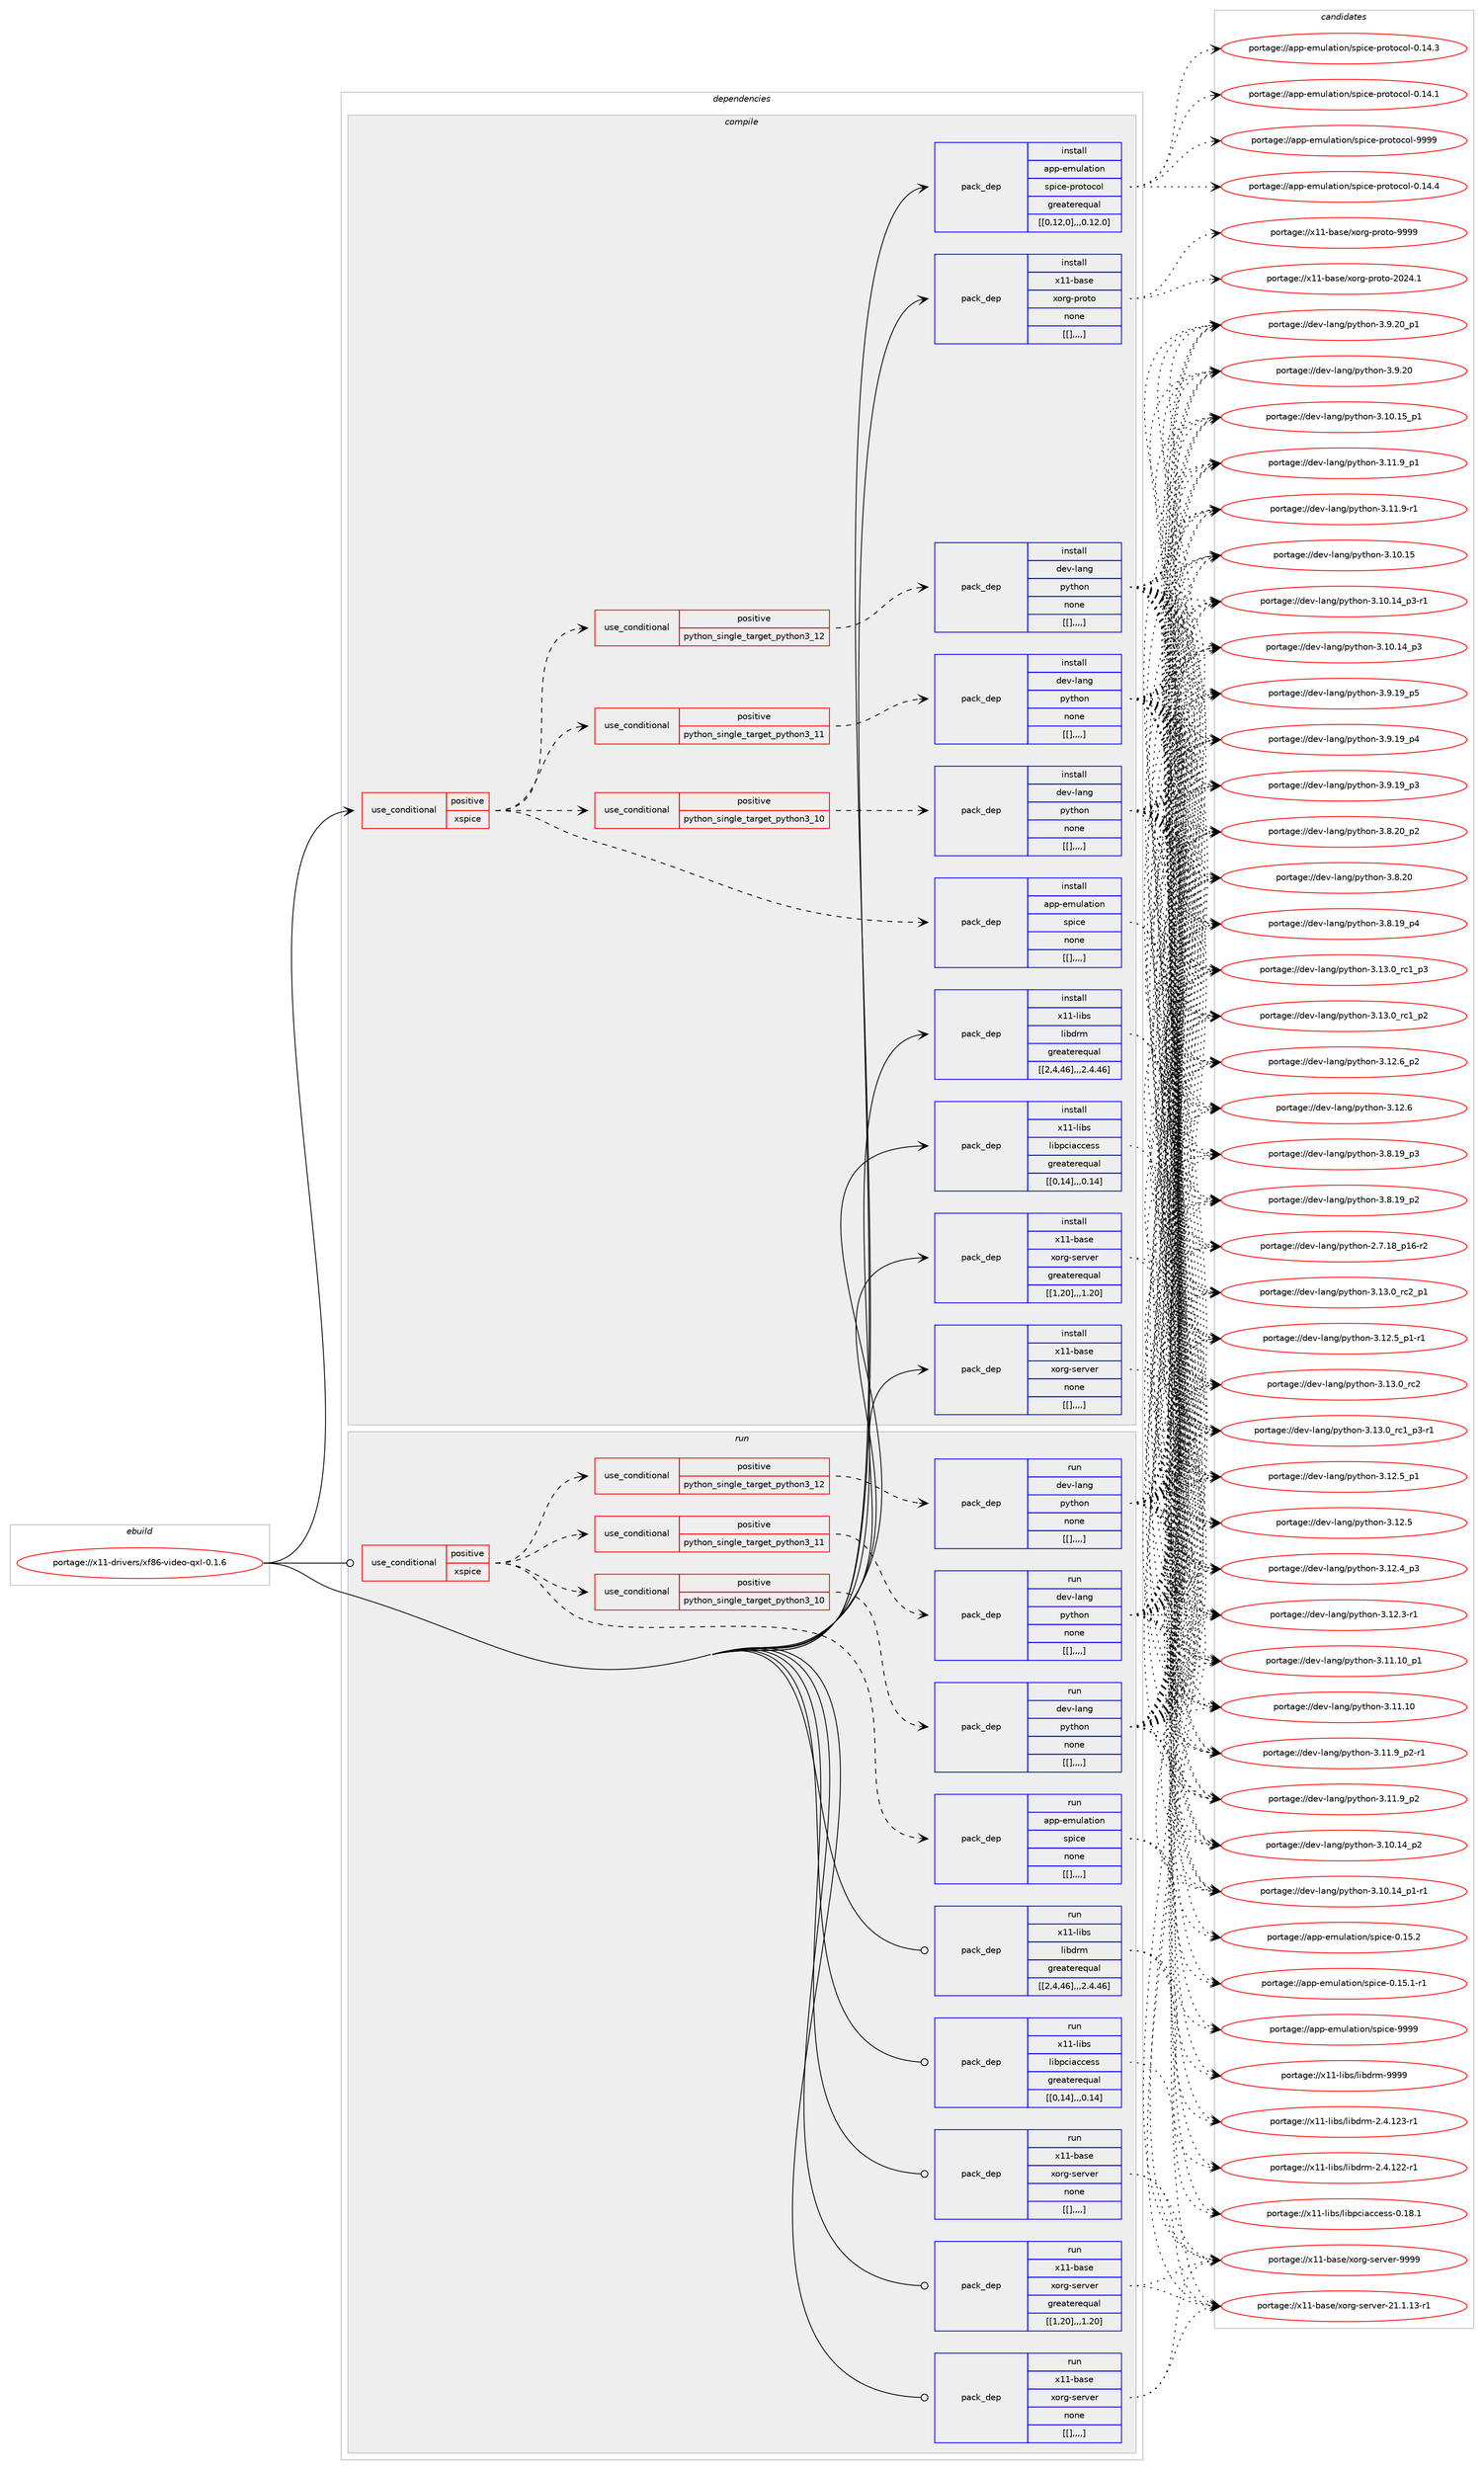 digraph prolog {

# *************
# Graph options
# *************

newrank=true;
concentrate=true;
compound=true;
graph [rankdir=LR,fontname=Helvetica,fontsize=10,ranksep=1.5];#, ranksep=2.5, nodesep=0.2];
edge  [arrowhead=vee];
node  [fontname=Helvetica,fontsize=10];

# **********
# The ebuild
# **********

subgraph cluster_leftcol {
color=gray;
label=<<i>ebuild</i>>;
id [label="portage://x11-drivers/xf86-video-qxl-0.1.6", color=red, width=4, href="../x11-drivers/xf86-video-qxl-0.1.6.svg"];
}

# ****************
# The dependencies
# ****************

subgraph cluster_midcol {
color=gray;
label=<<i>dependencies</i>>;
subgraph cluster_compile {
fillcolor="#eeeeee";
style=filled;
label=<<i>compile</i>>;
subgraph cond126716 {
dependency470629 [label=<<TABLE BORDER="0" CELLBORDER="1" CELLSPACING="0" CELLPADDING="4"><TR><TD ROWSPAN="3" CELLPADDING="10">use_conditional</TD></TR><TR><TD>positive</TD></TR><TR><TD>xspice</TD></TR></TABLE>>, shape=none, color=red];
subgraph pack340516 {
dependency470630 [label=<<TABLE BORDER="0" CELLBORDER="1" CELLSPACING="0" CELLPADDING="4" WIDTH="220"><TR><TD ROWSPAN="6" CELLPADDING="30">pack_dep</TD></TR><TR><TD WIDTH="110">install</TD></TR><TR><TD>app-emulation</TD></TR><TR><TD>spice</TD></TR><TR><TD>none</TD></TR><TR><TD>[[],,,,]</TD></TR></TABLE>>, shape=none, color=blue];
}
dependency470629:e -> dependency470630:w [weight=20,style="dashed",arrowhead="vee"];
subgraph cond126717 {
dependency470631 [label=<<TABLE BORDER="0" CELLBORDER="1" CELLSPACING="0" CELLPADDING="4"><TR><TD ROWSPAN="3" CELLPADDING="10">use_conditional</TD></TR><TR><TD>positive</TD></TR><TR><TD>python_single_target_python3_10</TD></TR></TABLE>>, shape=none, color=red];
subgraph pack340517 {
dependency470632 [label=<<TABLE BORDER="0" CELLBORDER="1" CELLSPACING="0" CELLPADDING="4" WIDTH="220"><TR><TD ROWSPAN="6" CELLPADDING="30">pack_dep</TD></TR><TR><TD WIDTH="110">install</TD></TR><TR><TD>dev-lang</TD></TR><TR><TD>python</TD></TR><TR><TD>none</TD></TR><TR><TD>[[],,,,]</TD></TR></TABLE>>, shape=none, color=blue];
}
dependency470631:e -> dependency470632:w [weight=20,style="dashed",arrowhead="vee"];
}
dependency470629:e -> dependency470631:w [weight=20,style="dashed",arrowhead="vee"];
subgraph cond126718 {
dependency470633 [label=<<TABLE BORDER="0" CELLBORDER="1" CELLSPACING="0" CELLPADDING="4"><TR><TD ROWSPAN="3" CELLPADDING="10">use_conditional</TD></TR><TR><TD>positive</TD></TR><TR><TD>python_single_target_python3_11</TD></TR></TABLE>>, shape=none, color=red];
subgraph pack340518 {
dependency470634 [label=<<TABLE BORDER="0" CELLBORDER="1" CELLSPACING="0" CELLPADDING="4" WIDTH="220"><TR><TD ROWSPAN="6" CELLPADDING="30">pack_dep</TD></TR><TR><TD WIDTH="110">install</TD></TR><TR><TD>dev-lang</TD></TR><TR><TD>python</TD></TR><TR><TD>none</TD></TR><TR><TD>[[],,,,]</TD></TR></TABLE>>, shape=none, color=blue];
}
dependency470633:e -> dependency470634:w [weight=20,style="dashed",arrowhead="vee"];
}
dependency470629:e -> dependency470633:w [weight=20,style="dashed",arrowhead="vee"];
subgraph cond126719 {
dependency470635 [label=<<TABLE BORDER="0" CELLBORDER="1" CELLSPACING="0" CELLPADDING="4"><TR><TD ROWSPAN="3" CELLPADDING="10">use_conditional</TD></TR><TR><TD>positive</TD></TR><TR><TD>python_single_target_python3_12</TD></TR></TABLE>>, shape=none, color=red];
subgraph pack340519 {
dependency470636 [label=<<TABLE BORDER="0" CELLBORDER="1" CELLSPACING="0" CELLPADDING="4" WIDTH="220"><TR><TD ROWSPAN="6" CELLPADDING="30">pack_dep</TD></TR><TR><TD WIDTH="110">install</TD></TR><TR><TD>dev-lang</TD></TR><TR><TD>python</TD></TR><TR><TD>none</TD></TR><TR><TD>[[],,,,]</TD></TR></TABLE>>, shape=none, color=blue];
}
dependency470635:e -> dependency470636:w [weight=20,style="dashed",arrowhead="vee"];
}
dependency470629:e -> dependency470635:w [weight=20,style="dashed",arrowhead="vee"];
}
id:e -> dependency470629:w [weight=20,style="solid",arrowhead="vee"];
subgraph pack340520 {
dependency470637 [label=<<TABLE BORDER="0" CELLBORDER="1" CELLSPACING="0" CELLPADDING="4" WIDTH="220"><TR><TD ROWSPAN="6" CELLPADDING="30">pack_dep</TD></TR><TR><TD WIDTH="110">install</TD></TR><TR><TD>app-emulation</TD></TR><TR><TD>spice-protocol</TD></TR><TR><TD>greaterequal</TD></TR><TR><TD>[[0,12,0],,,0.12.0]</TD></TR></TABLE>>, shape=none, color=blue];
}
id:e -> dependency470637:w [weight=20,style="solid",arrowhead="vee"];
subgraph pack340521 {
dependency470638 [label=<<TABLE BORDER="0" CELLBORDER="1" CELLSPACING="0" CELLPADDING="4" WIDTH="220"><TR><TD ROWSPAN="6" CELLPADDING="30">pack_dep</TD></TR><TR><TD WIDTH="110">install</TD></TR><TR><TD>x11-base</TD></TR><TR><TD>xorg-proto</TD></TR><TR><TD>none</TD></TR><TR><TD>[[],,,,]</TD></TR></TABLE>>, shape=none, color=blue];
}
id:e -> dependency470638:w [weight=20,style="solid",arrowhead="vee"];
subgraph pack340522 {
dependency470639 [label=<<TABLE BORDER="0" CELLBORDER="1" CELLSPACING="0" CELLPADDING="4" WIDTH="220"><TR><TD ROWSPAN="6" CELLPADDING="30">pack_dep</TD></TR><TR><TD WIDTH="110">install</TD></TR><TR><TD>x11-base</TD></TR><TR><TD>xorg-server</TD></TR><TR><TD>greaterequal</TD></TR><TR><TD>[[1,20],,,1.20]</TD></TR></TABLE>>, shape=none, color=blue];
}
id:e -> dependency470639:w [weight=20,style="solid",arrowhead="vee"];
subgraph pack340523 {
dependency470640 [label=<<TABLE BORDER="0" CELLBORDER="1" CELLSPACING="0" CELLPADDING="4" WIDTH="220"><TR><TD ROWSPAN="6" CELLPADDING="30">pack_dep</TD></TR><TR><TD WIDTH="110">install</TD></TR><TR><TD>x11-base</TD></TR><TR><TD>xorg-server</TD></TR><TR><TD>none</TD></TR><TR><TD>[[],,,,]</TD></TR></TABLE>>, shape=none, color=blue];
}
id:e -> dependency470640:w [weight=20,style="solid",arrowhead="vee"];
subgraph pack340524 {
dependency470641 [label=<<TABLE BORDER="0" CELLBORDER="1" CELLSPACING="0" CELLPADDING="4" WIDTH="220"><TR><TD ROWSPAN="6" CELLPADDING="30">pack_dep</TD></TR><TR><TD WIDTH="110">install</TD></TR><TR><TD>x11-libs</TD></TR><TR><TD>libdrm</TD></TR><TR><TD>greaterequal</TD></TR><TR><TD>[[2,4,46],,,2.4.46]</TD></TR></TABLE>>, shape=none, color=blue];
}
id:e -> dependency470641:w [weight=20,style="solid",arrowhead="vee"];
subgraph pack340525 {
dependency470642 [label=<<TABLE BORDER="0" CELLBORDER="1" CELLSPACING="0" CELLPADDING="4" WIDTH="220"><TR><TD ROWSPAN="6" CELLPADDING="30">pack_dep</TD></TR><TR><TD WIDTH="110">install</TD></TR><TR><TD>x11-libs</TD></TR><TR><TD>libpciaccess</TD></TR><TR><TD>greaterequal</TD></TR><TR><TD>[[0,14],,,0.14]</TD></TR></TABLE>>, shape=none, color=blue];
}
id:e -> dependency470642:w [weight=20,style="solid",arrowhead="vee"];
}
subgraph cluster_compileandrun {
fillcolor="#eeeeee";
style=filled;
label=<<i>compile and run</i>>;
}
subgraph cluster_run {
fillcolor="#eeeeee";
style=filled;
label=<<i>run</i>>;
subgraph cond126720 {
dependency470643 [label=<<TABLE BORDER="0" CELLBORDER="1" CELLSPACING="0" CELLPADDING="4"><TR><TD ROWSPAN="3" CELLPADDING="10">use_conditional</TD></TR><TR><TD>positive</TD></TR><TR><TD>xspice</TD></TR></TABLE>>, shape=none, color=red];
subgraph pack340526 {
dependency470644 [label=<<TABLE BORDER="0" CELLBORDER="1" CELLSPACING="0" CELLPADDING="4" WIDTH="220"><TR><TD ROWSPAN="6" CELLPADDING="30">pack_dep</TD></TR><TR><TD WIDTH="110">run</TD></TR><TR><TD>app-emulation</TD></TR><TR><TD>spice</TD></TR><TR><TD>none</TD></TR><TR><TD>[[],,,,]</TD></TR></TABLE>>, shape=none, color=blue];
}
dependency470643:e -> dependency470644:w [weight=20,style="dashed",arrowhead="vee"];
subgraph cond126721 {
dependency470645 [label=<<TABLE BORDER="0" CELLBORDER="1" CELLSPACING="0" CELLPADDING="4"><TR><TD ROWSPAN="3" CELLPADDING="10">use_conditional</TD></TR><TR><TD>positive</TD></TR><TR><TD>python_single_target_python3_10</TD></TR></TABLE>>, shape=none, color=red];
subgraph pack340527 {
dependency470646 [label=<<TABLE BORDER="0" CELLBORDER="1" CELLSPACING="0" CELLPADDING="4" WIDTH="220"><TR><TD ROWSPAN="6" CELLPADDING="30">pack_dep</TD></TR><TR><TD WIDTH="110">run</TD></TR><TR><TD>dev-lang</TD></TR><TR><TD>python</TD></TR><TR><TD>none</TD></TR><TR><TD>[[],,,,]</TD></TR></TABLE>>, shape=none, color=blue];
}
dependency470645:e -> dependency470646:w [weight=20,style="dashed",arrowhead="vee"];
}
dependency470643:e -> dependency470645:w [weight=20,style="dashed",arrowhead="vee"];
subgraph cond126722 {
dependency470647 [label=<<TABLE BORDER="0" CELLBORDER="1" CELLSPACING="0" CELLPADDING="4"><TR><TD ROWSPAN="3" CELLPADDING="10">use_conditional</TD></TR><TR><TD>positive</TD></TR><TR><TD>python_single_target_python3_11</TD></TR></TABLE>>, shape=none, color=red];
subgraph pack340528 {
dependency470648 [label=<<TABLE BORDER="0" CELLBORDER="1" CELLSPACING="0" CELLPADDING="4" WIDTH="220"><TR><TD ROWSPAN="6" CELLPADDING="30">pack_dep</TD></TR><TR><TD WIDTH="110">run</TD></TR><TR><TD>dev-lang</TD></TR><TR><TD>python</TD></TR><TR><TD>none</TD></TR><TR><TD>[[],,,,]</TD></TR></TABLE>>, shape=none, color=blue];
}
dependency470647:e -> dependency470648:w [weight=20,style="dashed",arrowhead="vee"];
}
dependency470643:e -> dependency470647:w [weight=20,style="dashed",arrowhead="vee"];
subgraph cond126723 {
dependency470649 [label=<<TABLE BORDER="0" CELLBORDER="1" CELLSPACING="0" CELLPADDING="4"><TR><TD ROWSPAN="3" CELLPADDING="10">use_conditional</TD></TR><TR><TD>positive</TD></TR><TR><TD>python_single_target_python3_12</TD></TR></TABLE>>, shape=none, color=red];
subgraph pack340529 {
dependency470650 [label=<<TABLE BORDER="0" CELLBORDER="1" CELLSPACING="0" CELLPADDING="4" WIDTH="220"><TR><TD ROWSPAN="6" CELLPADDING="30">pack_dep</TD></TR><TR><TD WIDTH="110">run</TD></TR><TR><TD>dev-lang</TD></TR><TR><TD>python</TD></TR><TR><TD>none</TD></TR><TR><TD>[[],,,,]</TD></TR></TABLE>>, shape=none, color=blue];
}
dependency470649:e -> dependency470650:w [weight=20,style="dashed",arrowhead="vee"];
}
dependency470643:e -> dependency470649:w [weight=20,style="dashed",arrowhead="vee"];
}
id:e -> dependency470643:w [weight=20,style="solid",arrowhead="odot"];
subgraph pack340530 {
dependency470651 [label=<<TABLE BORDER="0" CELLBORDER="1" CELLSPACING="0" CELLPADDING="4" WIDTH="220"><TR><TD ROWSPAN="6" CELLPADDING="30">pack_dep</TD></TR><TR><TD WIDTH="110">run</TD></TR><TR><TD>x11-base</TD></TR><TR><TD>xorg-server</TD></TR><TR><TD>greaterequal</TD></TR><TR><TD>[[1,20],,,1.20]</TD></TR></TABLE>>, shape=none, color=blue];
}
id:e -> dependency470651:w [weight=20,style="solid",arrowhead="odot"];
subgraph pack340531 {
dependency470652 [label=<<TABLE BORDER="0" CELLBORDER="1" CELLSPACING="0" CELLPADDING="4" WIDTH="220"><TR><TD ROWSPAN="6" CELLPADDING="30">pack_dep</TD></TR><TR><TD WIDTH="110">run</TD></TR><TR><TD>x11-base</TD></TR><TR><TD>xorg-server</TD></TR><TR><TD>none</TD></TR><TR><TD>[[],,,,]</TD></TR></TABLE>>, shape=none, color=blue];
}
id:e -> dependency470652:w [weight=20,style="solid",arrowhead="odot"];
subgraph pack340532 {
dependency470653 [label=<<TABLE BORDER="0" CELLBORDER="1" CELLSPACING="0" CELLPADDING="4" WIDTH="220"><TR><TD ROWSPAN="6" CELLPADDING="30">pack_dep</TD></TR><TR><TD WIDTH="110">run</TD></TR><TR><TD>x11-base</TD></TR><TR><TD>xorg-server</TD></TR><TR><TD>none</TD></TR><TR><TD>[[],,,,]</TD></TR></TABLE>>, shape=none, color=blue];
}
id:e -> dependency470653:w [weight=20,style="solid",arrowhead="odot"];
subgraph pack340533 {
dependency470654 [label=<<TABLE BORDER="0" CELLBORDER="1" CELLSPACING="0" CELLPADDING="4" WIDTH="220"><TR><TD ROWSPAN="6" CELLPADDING="30">pack_dep</TD></TR><TR><TD WIDTH="110">run</TD></TR><TR><TD>x11-libs</TD></TR><TR><TD>libdrm</TD></TR><TR><TD>greaterequal</TD></TR><TR><TD>[[2,4,46],,,2.4.46]</TD></TR></TABLE>>, shape=none, color=blue];
}
id:e -> dependency470654:w [weight=20,style="solid",arrowhead="odot"];
subgraph pack340534 {
dependency470655 [label=<<TABLE BORDER="0" CELLBORDER="1" CELLSPACING="0" CELLPADDING="4" WIDTH="220"><TR><TD ROWSPAN="6" CELLPADDING="30">pack_dep</TD></TR><TR><TD WIDTH="110">run</TD></TR><TR><TD>x11-libs</TD></TR><TR><TD>libpciaccess</TD></TR><TR><TD>greaterequal</TD></TR><TR><TD>[[0,14],,,0.14]</TD></TR></TABLE>>, shape=none, color=blue];
}
id:e -> dependency470655:w [weight=20,style="solid",arrowhead="odot"];
}
}

# **************
# The candidates
# **************

subgraph cluster_choices {
rank=same;
color=gray;
label=<<i>candidates</i>>;

subgraph choice340516 {
color=black;
nodesep=1;
choice97112112451011091171089711610511111047115112105991014557575757 [label="portage://app-emulation/spice-9999", color=red, width=4,href="../app-emulation/spice-9999.svg"];
choice971121124510110911710897116105111110471151121059910145484649534650 [label="portage://app-emulation/spice-0.15.2", color=red, width=4,href="../app-emulation/spice-0.15.2.svg"];
choice9711211245101109117108971161051111104711511210599101454846495346494511449 [label="portage://app-emulation/spice-0.15.1-r1", color=red, width=4,href="../app-emulation/spice-0.15.1-r1.svg"];
dependency470630:e -> choice97112112451011091171089711610511111047115112105991014557575757:w [style=dotted,weight="100"];
dependency470630:e -> choice971121124510110911710897116105111110471151121059910145484649534650:w [style=dotted,weight="100"];
dependency470630:e -> choice9711211245101109117108971161051111104711511210599101454846495346494511449:w [style=dotted,weight="100"];
}
subgraph choice340517 {
color=black;
nodesep=1;
choice100101118451089711010347112121116104111110455146495146489511499509511249 [label="portage://dev-lang/python-3.13.0_rc2_p1", color=red, width=4,href="../dev-lang/python-3.13.0_rc2_p1.svg"];
choice10010111845108971101034711212111610411111045514649514648951149950 [label="portage://dev-lang/python-3.13.0_rc2", color=red, width=4,href="../dev-lang/python-3.13.0_rc2.svg"];
choice1001011184510897110103471121211161041111104551464951464895114994995112514511449 [label="portage://dev-lang/python-3.13.0_rc1_p3-r1", color=red, width=4,href="../dev-lang/python-3.13.0_rc1_p3-r1.svg"];
choice100101118451089711010347112121116104111110455146495146489511499499511251 [label="portage://dev-lang/python-3.13.0_rc1_p3", color=red, width=4,href="../dev-lang/python-3.13.0_rc1_p3.svg"];
choice100101118451089711010347112121116104111110455146495146489511499499511250 [label="portage://dev-lang/python-3.13.0_rc1_p2", color=red, width=4,href="../dev-lang/python-3.13.0_rc1_p2.svg"];
choice100101118451089711010347112121116104111110455146495046549511250 [label="portage://dev-lang/python-3.12.6_p2", color=red, width=4,href="../dev-lang/python-3.12.6_p2.svg"];
choice10010111845108971101034711212111610411111045514649504654 [label="portage://dev-lang/python-3.12.6", color=red, width=4,href="../dev-lang/python-3.12.6.svg"];
choice1001011184510897110103471121211161041111104551464950465395112494511449 [label="portage://dev-lang/python-3.12.5_p1-r1", color=red, width=4,href="../dev-lang/python-3.12.5_p1-r1.svg"];
choice100101118451089711010347112121116104111110455146495046539511249 [label="portage://dev-lang/python-3.12.5_p1", color=red, width=4,href="../dev-lang/python-3.12.5_p1.svg"];
choice10010111845108971101034711212111610411111045514649504653 [label="portage://dev-lang/python-3.12.5", color=red, width=4,href="../dev-lang/python-3.12.5.svg"];
choice100101118451089711010347112121116104111110455146495046529511251 [label="portage://dev-lang/python-3.12.4_p3", color=red, width=4,href="../dev-lang/python-3.12.4_p3.svg"];
choice100101118451089711010347112121116104111110455146495046514511449 [label="portage://dev-lang/python-3.12.3-r1", color=red, width=4,href="../dev-lang/python-3.12.3-r1.svg"];
choice10010111845108971101034711212111610411111045514649494649489511249 [label="portage://dev-lang/python-3.11.10_p1", color=red, width=4,href="../dev-lang/python-3.11.10_p1.svg"];
choice1001011184510897110103471121211161041111104551464949464948 [label="portage://dev-lang/python-3.11.10", color=red, width=4,href="../dev-lang/python-3.11.10.svg"];
choice1001011184510897110103471121211161041111104551464949465795112504511449 [label="portage://dev-lang/python-3.11.9_p2-r1", color=red, width=4,href="../dev-lang/python-3.11.9_p2-r1.svg"];
choice100101118451089711010347112121116104111110455146494946579511250 [label="portage://dev-lang/python-3.11.9_p2", color=red, width=4,href="../dev-lang/python-3.11.9_p2.svg"];
choice100101118451089711010347112121116104111110455146494946579511249 [label="portage://dev-lang/python-3.11.9_p1", color=red, width=4,href="../dev-lang/python-3.11.9_p1.svg"];
choice100101118451089711010347112121116104111110455146494946574511449 [label="portage://dev-lang/python-3.11.9-r1", color=red, width=4,href="../dev-lang/python-3.11.9-r1.svg"];
choice10010111845108971101034711212111610411111045514649484649539511249 [label="portage://dev-lang/python-3.10.15_p1", color=red, width=4,href="../dev-lang/python-3.10.15_p1.svg"];
choice1001011184510897110103471121211161041111104551464948464953 [label="portage://dev-lang/python-3.10.15", color=red, width=4,href="../dev-lang/python-3.10.15.svg"];
choice100101118451089711010347112121116104111110455146494846495295112514511449 [label="portage://dev-lang/python-3.10.14_p3-r1", color=red, width=4,href="../dev-lang/python-3.10.14_p3-r1.svg"];
choice10010111845108971101034711212111610411111045514649484649529511251 [label="portage://dev-lang/python-3.10.14_p3", color=red, width=4,href="../dev-lang/python-3.10.14_p3.svg"];
choice10010111845108971101034711212111610411111045514649484649529511250 [label="portage://dev-lang/python-3.10.14_p2", color=red, width=4,href="../dev-lang/python-3.10.14_p2.svg"];
choice100101118451089711010347112121116104111110455146494846495295112494511449 [label="portage://dev-lang/python-3.10.14_p1-r1", color=red, width=4,href="../dev-lang/python-3.10.14_p1-r1.svg"];
choice100101118451089711010347112121116104111110455146574650489511249 [label="portage://dev-lang/python-3.9.20_p1", color=red, width=4,href="../dev-lang/python-3.9.20_p1.svg"];
choice10010111845108971101034711212111610411111045514657465048 [label="portage://dev-lang/python-3.9.20", color=red, width=4,href="../dev-lang/python-3.9.20.svg"];
choice100101118451089711010347112121116104111110455146574649579511253 [label="portage://dev-lang/python-3.9.19_p5", color=red, width=4,href="../dev-lang/python-3.9.19_p5.svg"];
choice100101118451089711010347112121116104111110455146574649579511252 [label="portage://dev-lang/python-3.9.19_p4", color=red, width=4,href="../dev-lang/python-3.9.19_p4.svg"];
choice100101118451089711010347112121116104111110455146574649579511251 [label="portage://dev-lang/python-3.9.19_p3", color=red, width=4,href="../dev-lang/python-3.9.19_p3.svg"];
choice100101118451089711010347112121116104111110455146564650489511250 [label="portage://dev-lang/python-3.8.20_p2", color=red, width=4,href="../dev-lang/python-3.8.20_p2.svg"];
choice10010111845108971101034711212111610411111045514656465048 [label="portage://dev-lang/python-3.8.20", color=red, width=4,href="../dev-lang/python-3.8.20.svg"];
choice100101118451089711010347112121116104111110455146564649579511252 [label="portage://dev-lang/python-3.8.19_p4", color=red, width=4,href="../dev-lang/python-3.8.19_p4.svg"];
choice100101118451089711010347112121116104111110455146564649579511251 [label="portage://dev-lang/python-3.8.19_p3", color=red, width=4,href="../dev-lang/python-3.8.19_p3.svg"];
choice100101118451089711010347112121116104111110455146564649579511250 [label="portage://dev-lang/python-3.8.19_p2", color=red, width=4,href="../dev-lang/python-3.8.19_p2.svg"];
choice100101118451089711010347112121116104111110455046554649569511249544511450 [label="portage://dev-lang/python-2.7.18_p16-r2", color=red, width=4,href="../dev-lang/python-2.7.18_p16-r2.svg"];
dependency470632:e -> choice100101118451089711010347112121116104111110455146495146489511499509511249:w [style=dotted,weight="100"];
dependency470632:e -> choice10010111845108971101034711212111610411111045514649514648951149950:w [style=dotted,weight="100"];
dependency470632:e -> choice1001011184510897110103471121211161041111104551464951464895114994995112514511449:w [style=dotted,weight="100"];
dependency470632:e -> choice100101118451089711010347112121116104111110455146495146489511499499511251:w [style=dotted,weight="100"];
dependency470632:e -> choice100101118451089711010347112121116104111110455146495146489511499499511250:w [style=dotted,weight="100"];
dependency470632:e -> choice100101118451089711010347112121116104111110455146495046549511250:w [style=dotted,weight="100"];
dependency470632:e -> choice10010111845108971101034711212111610411111045514649504654:w [style=dotted,weight="100"];
dependency470632:e -> choice1001011184510897110103471121211161041111104551464950465395112494511449:w [style=dotted,weight="100"];
dependency470632:e -> choice100101118451089711010347112121116104111110455146495046539511249:w [style=dotted,weight="100"];
dependency470632:e -> choice10010111845108971101034711212111610411111045514649504653:w [style=dotted,weight="100"];
dependency470632:e -> choice100101118451089711010347112121116104111110455146495046529511251:w [style=dotted,weight="100"];
dependency470632:e -> choice100101118451089711010347112121116104111110455146495046514511449:w [style=dotted,weight="100"];
dependency470632:e -> choice10010111845108971101034711212111610411111045514649494649489511249:w [style=dotted,weight="100"];
dependency470632:e -> choice1001011184510897110103471121211161041111104551464949464948:w [style=dotted,weight="100"];
dependency470632:e -> choice1001011184510897110103471121211161041111104551464949465795112504511449:w [style=dotted,weight="100"];
dependency470632:e -> choice100101118451089711010347112121116104111110455146494946579511250:w [style=dotted,weight="100"];
dependency470632:e -> choice100101118451089711010347112121116104111110455146494946579511249:w [style=dotted,weight="100"];
dependency470632:e -> choice100101118451089711010347112121116104111110455146494946574511449:w [style=dotted,weight="100"];
dependency470632:e -> choice10010111845108971101034711212111610411111045514649484649539511249:w [style=dotted,weight="100"];
dependency470632:e -> choice1001011184510897110103471121211161041111104551464948464953:w [style=dotted,weight="100"];
dependency470632:e -> choice100101118451089711010347112121116104111110455146494846495295112514511449:w [style=dotted,weight="100"];
dependency470632:e -> choice10010111845108971101034711212111610411111045514649484649529511251:w [style=dotted,weight="100"];
dependency470632:e -> choice10010111845108971101034711212111610411111045514649484649529511250:w [style=dotted,weight="100"];
dependency470632:e -> choice100101118451089711010347112121116104111110455146494846495295112494511449:w [style=dotted,weight="100"];
dependency470632:e -> choice100101118451089711010347112121116104111110455146574650489511249:w [style=dotted,weight="100"];
dependency470632:e -> choice10010111845108971101034711212111610411111045514657465048:w [style=dotted,weight="100"];
dependency470632:e -> choice100101118451089711010347112121116104111110455146574649579511253:w [style=dotted,weight="100"];
dependency470632:e -> choice100101118451089711010347112121116104111110455146574649579511252:w [style=dotted,weight="100"];
dependency470632:e -> choice100101118451089711010347112121116104111110455146574649579511251:w [style=dotted,weight="100"];
dependency470632:e -> choice100101118451089711010347112121116104111110455146564650489511250:w [style=dotted,weight="100"];
dependency470632:e -> choice10010111845108971101034711212111610411111045514656465048:w [style=dotted,weight="100"];
dependency470632:e -> choice100101118451089711010347112121116104111110455146564649579511252:w [style=dotted,weight="100"];
dependency470632:e -> choice100101118451089711010347112121116104111110455146564649579511251:w [style=dotted,weight="100"];
dependency470632:e -> choice100101118451089711010347112121116104111110455146564649579511250:w [style=dotted,weight="100"];
dependency470632:e -> choice100101118451089711010347112121116104111110455046554649569511249544511450:w [style=dotted,weight="100"];
}
subgraph choice340518 {
color=black;
nodesep=1;
choice100101118451089711010347112121116104111110455146495146489511499509511249 [label="portage://dev-lang/python-3.13.0_rc2_p1", color=red, width=4,href="../dev-lang/python-3.13.0_rc2_p1.svg"];
choice10010111845108971101034711212111610411111045514649514648951149950 [label="portage://dev-lang/python-3.13.0_rc2", color=red, width=4,href="../dev-lang/python-3.13.0_rc2.svg"];
choice1001011184510897110103471121211161041111104551464951464895114994995112514511449 [label="portage://dev-lang/python-3.13.0_rc1_p3-r1", color=red, width=4,href="../dev-lang/python-3.13.0_rc1_p3-r1.svg"];
choice100101118451089711010347112121116104111110455146495146489511499499511251 [label="portage://dev-lang/python-3.13.0_rc1_p3", color=red, width=4,href="../dev-lang/python-3.13.0_rc1_p3.svg"];
choice100101118451089711010347112121116104111110455146495146489511499499511250 [label="portage://dev-lang/python-3.13.0_rc1_p2", color=red, width=4,href="../dev-lang/python-3.13.0_rc1_p2.svg"];
choice100101118451089711010347112121116104111110455146495046549511250 [label="portage://dev-lang/python-3.12.6_p2", color=red, width=4,href="../dev-lang/python-3.12.6_p2.svg"];
choice10010111845108971101034711212111610411111045514649504654 [label="portage://dev-lang/python-3.12.6", color=red, width=4,href="../dev-lang/python-3.12.6.svg"];
choice1001011184510897110103471121211161041111104551464950465395112494511449 [label="portage://dev-lang/python-3.12.5_p1-r1", color=red, width=4,href="../dev-lang/python-3.12.5_p1-r1.svg"];
choice100101118451089711010347112121116104111110455146495046539511249 [label="portage://dev-lang/python-3.12.5_p1", color=red, width=4,href="../dev-lang/python-3.12.5_p1.svg"];
choice10010111845108971101034711212111610411111045514649504653 [label="portage://dev-lang/python-3.12.5", color=red, width=4,href="../dev-lang/python-3.12.5.svg"];
choice100101118451089711010347112121116104111110455146495046529511251 [label="portage://dev-lang/python-3.12.4_p3", color=red, width=4,href="../dev-lang/python-3.12.4_p3.svg"];
choice100101118451089711010347112121116104111110455146495046514511449 [label="portage://dev-lang/python-3.12.3-r1", color=red, width=4,href="../dev-lang/python-3.12.3-r1.svg"];
choice10010111845108971101034711212111610411111045514649494649489511249 [label="portage://dev-lang/python-3.11.10_p1", color=red, width=4,href="../dev-lang/python-3.11.10_p1.svg"];
choice1001011184510897110103471121211161041111104551464949464948 [label="portage://dev-lang/python-3.11.10", color=red, width=4,href="../dev-lang/python-3.11.10.svg"];
choice1001011184510897110103471121211161041111104551464949465795112504511449 [label="portage://dev-lang/python-3.11.9_p2-r1", color=red, width=4,href="../dev-lang/python-3.11.9_p2-r1.svg"];
choice100101118451089711010347112121116104111110455146494946579511250 [label="portage://dev-lang/python-3.11.9_p2", color=red, width=4,href="../dev-lang/python-3.11.9_p2.svg"];
choice100101118451089711010347112121116104111110455146494946579511249 [label="portage://dev-lang/python-3.11.9_p1", color=red, width=4,href="../dev-lang/python-3.11.9_p1.svg"];
choice100101118451089711010347112121116104111110455146494946574511449 [label="portage://dev-lang/python-3.11.9-r1", color=red, width=4,href="../dev-lang/python-3.11.9-r1.svg"];
choice10010111845108971101034711212111610411111045514649484649539511249 [label="portage://dev-lang/python-3.10.15_p1", color=red, width=4,href="../dev-lang/python-3.10.15_p1.svg"];
choice1001011184510897110103471121211161041111104551464948464953 [label="portage://dev-lang/python-3.10.15", color=red, width=4,href="../dev-lang/python-3.10.15.svg"];
choice100101118451089711010347112121116104111110455146494846495295112514511449 [label="portage://dev-lang/python-3.10.14_p3-r1", color=red, width=4,href="../dev-lang/python-3.10.14_p3-r1.svg"];
choice10010111845108971101034711212111610411111045514649484649529511251 [label="portage://dev-lang/python-3.10.14_p3", color=red, width=4,href="../dev-lang/python-3.10.14_p3.svg"];
choice10010111845108971101034711212111610411111045514649484649529511250 [label="portage://dev-lang/python-3.10.14_p2", color=red, width=4,href="../dev-lang/python-3.10.14_p2.svg"];
choice100101118451089711010347112121116104111110455146494846495295112494511449 [label="portage://dev-lang/python-3.10.14_p1-r1", color=red, width=4,href="../dev-lang/python-3.10.14_p1-r1.svg"];
choice100101118451089711010347112121116104111110455146574650489511249 [label="portage://dev-lang/python-3.9.20_p1", color=red, width=4,href="../dev-lang/python-3.9.20_p1.svg"];
choice10010111845108971101034711212111610411111045514657465048 [label="portage://dev-lang/python-3.9.20", color=red, width=4,href="../dev-lang/python-3.9.20.svg"];
choice100101118451089711010347112121116104111110455146574649579511253 [label="portage://dev-lang/python-3.9.19_p5", color=red, width=4,href="../dev-lang/python-3.9.19_p5.svg"];
choice100101118451089711010347112121116104111110455146574649579511252 [label="portage://dev-lang/python-3.9.19_p4", color=red, width=4,href="../dev-lang/python-3.9.19_p4.svg"];
choice100101118451089711010347112121116104111110455146574649579511251 [label="portage://dev-lang/python-3.9.19_p3", color=red, width=4,href="../dev-lang/python-3.9.19_p3.svg"];
choice100101118451089711010347112121116104111110455146564650489511250 [label="portage://dev-lang/python-3.8.20_p2", color=red, width=4,href="../dev-lang/python-3.8.20_p2.svg"];
choice10010111845108971101034711212111610411111045514656465048 [label="portage://dev-lang/python-3.8.20", color=red, width=4,href="../dev-lang/python-3.8.20.svg"];
choice100101118451089711010347112121116104111110455146564649579511252 [label="portage://dev-lang/python-3.8.19_p4", color=red, width=4,href="../dev-lang/python-3.8.19_p4.svg"];
choice100101118451089711010347112121116104111110455146564649579511251 [label="portage://dev-lang/python-3.8.19_p3", color=red, width=4,href="../dev-lang/python-3.8.19_p3.svg"];
choice100101118451089711010347112121116104111110455146564649579511250 [label="portage://dev-lang/python-3.8.19_p2", color=red, width=4,href="../dev-lang/python-3.8.19_p2.svg"];
choice100101118451089711010347112121116104111110455046554649569511249544511450 [label="portage://dev-lang/python-2.7.18_p16-r2", color=red, width=4,href="../dev-lang/python-2.7.18_p16-r2.svg"];
dependency470634:e -> choice100101118451089711010347112121116104111110455146495146489511499509511249:w [style=dotted,weight="100"];
dependency470634:e -> choice10010111845108971101034711212111610411111045514649514648951149950:w [style=dotted,weight="100"];
dependency470634:e -> choice1001011184510897110103471121211161041111104551464951464895114994995112514511449:w [style=dotted,weight="100"];
dependency470634:e -> choice100101118451089711010347112121116104111110455146495146489511499499511251:w [style=dotted,weight="100"];
dependency470634:e -> choice100101118451089711010347112121116104111110455146495146489511499499511250:w [style=dotted,weight="100"];
dependency470634:e -> choice100101118451089711010347112121116104111110455146495046549511250:w [style=dotted,weight="100"];
dependency470634:e -> choice10010111845108971101034711212111610411111045514649504654:w [style=dotted,weight="100"];
dependency470634:e -> choice1001011184510897110103471121211161041111104551464950465395112494511449:w [style=dotted,weight="100"];
dependency470634:e -> choice100101118451089711010347112121116104111110455146495046539511249:w [style=dotted,weight="100"];
dependency470634:e -> choice10010111845108971101034711212111610411111045514649504653:w [style=dotted,weight="100"];
dependency470634:e -> choice100101118451089711010347112121116104111110455146495046529511251:w [style=dotted,weight="100"];
dependency470634:e -> choice100101118451089711010347112121116104111110455146495046514511449:w [style=dotted,weight="100"];
dependency470634:e -> choice10010111845108971101034711212111610411111045514649494649489511249:w [style=dotted,weight="100"];
dependency470634:e -> choice1001011184510897110103471121211161041111104551464949464948:w [style=dotted,weight="100"];
dependency470634:e -> choice1001011184510897110103471121211161041111104551464949465795112504511449:w [style=dotted,weight="100"];
dependency470634:e -> choice100101118451089711010347112121116104111110455146494946579511250:w [style=dotted,weight="100"];
dependency470634:e -> choice100101118451089711010347112121116104111110455146494946579511249:w [style=dotted,weight="100"];
dependency470634:e -> choice100101118451089711010347112121116104111110455146494946574511449:w [style=dotted,weight="100"];
dependency470634:e -> choice10010111845108971101034711212111610411111045514649484649539511249:w [style=dotted,weight="100"];
dependency470634:e -> choice1001011184510897110103471121211161041111104551464948464953:w [style=dotted,weight="100"];
dependency470634:e -> choice100101118451089711010347112121116104111110455146494846495295112514511449:w [style=dotted,weight="100"];
dependency470634:e -> choice10010111845108971101034711212111610411111045514649484649529511251:w [style=dotted,weight="100"];
dependency470634:e -> choice10010111845108971101034711212111610411111045514649484649529511250:w [style=dotted,weight="100"];
dependency470634:e -> choice100101118451089711010347112121116104111110455146494846495295112494511449:w [style=dotted,weight="100"];
dependency470634:e -> choice100101118451089711010347112121116104111110455146574650489511249:w [style=dotted,weight="100"];
dependency470634:e -> choice10010111845108971101034711212111610411111045514657465048:w [style=dotted,weight="100"];
dependency470634:e -> choice100101118451089711010347112121116104111110455146574649579511253:w [style=dotted,weight="100"];
dependency470634:e -> choice100101118451089711010347112121116104111110455146574649579511252:w [style=dotted,weight="100"];
dependency470634:e -> choice100101118451089711010347112121116104111110455146574649579511251:w [style=dotted,weight="100"];
dependency470634:e -> choice100101118451089711010347112121116104111110455146564650489511250:w [style=dotted,weight="100"];
dependency470634:e -> choice10010111845108971101034711212111610411111045514656465048:w [style=dotted,weight="100"];
dependency470634:e -> choice100101118451089711010347112121116104111110455146564649579511252:w [style=dotted,weight="100"];
dependency470634:e -> choice100101118451089711010347112121116104111110455146564649579511251:w [style=dotted,weight="100"];
dependency470634:e -> choice100101118451089711010347112121116104111110455146564649579511250:w [style=dotted,weight="100"];
dependency470634:e -> choice100101118451089711010347112121116104111110455046554649569511249544511450:w [style=dotted,weight="100"];
}
subgraph choice340519 {
color=black;
nodesep=1;
choice100101118451089711010347112121116104111110455146495146489511499509511249 [label="portage://dev-lang/python-3.13.0_rc2_p1", color=red, width=4,href="../dev-lang/python-3.13.0_rc2_p1.svg"];
choice10010111845108971101034711212111610411111045514649514648951149950 [label="portage://dev-lang/python-3.13.0_rc2", color=red, width=4,href="../dev-lang/python-3.13.0_rc2.svg"];
choice1001011184510897110103471121211161041111104551464951464895114994995112514511449 [label="portage://dev-lang/python-3.13.0_rc1_p3-r1", color=red, width=4,href="../dev-lang/python-3.13.0_rc1_p3-r1.svg"];
choice100101118451089711010347112121116104111110455146495146489511499499511251 [label="portage://dev-lang/python-3.13.0_rc1_p3", color=red, width=4,href="../dev-lang/python-3.13.0_rc1_p3.svg"];
choice100101118451089711010347112121116104111110455146495146489511499499511250 [label="portage://dev-lang/python-3.13.0_rc1_p2", color=red, width=4,href="../dev-lang/python-3.13.0_rc1_p2.svg"];
choice100101118451089711010347112121116104111110455146495046549511250 [label="portage://dev-lang/python-3.12.6_p2", color=red, width=4,href="../dev-lang/python-3.12.6_p2.svg"];
choice10010111845108971101034711212111610411111045514649504654 [label="portage://dev-lang/python-3.12.6", color=red, width=4,href="../dev-lang/python-3.12.6.svg"];
choice1001011184510897110103471121211161041111104551464950465395112494511449 [label="portage://dev-lang/python-3.12.5_p1-r1", color=red, width=4,href="../dev-lang/python-3.12.5_p1-r1.svg"];
choice100101118451089711010347112121116104111110455146495046539511249 [label="portage://dev-lang/python-3.12.5_p1", color=red, width=4,href="../dev-lang/python-3.12.5_p1.svg"];
choice10010111845108971101034711212111610411111045514649504653 [label="portage://dev-lang/python-3.12.5", color=red, width=4,href="../dev-lang/python-3.12.5.svg"];
choice100101118451089711010347112121116104111110455146495046529511251 [label="portage://dev-lang/python-3.12.4_p3", color=red, width=4,href="../dev-lang/python-3.12.4_p3.svg"];
choice100101118451089711010347112121116104111110455146495046514511449 [label="portage://dev-lang/python-3.12.3-r1", color=red, width=4,href="../dev-lang/python-3.12.3-r1.svg"];
choice10010111845108971101034711212111610411111045514649494649489511249 [label="portage://dev-lang/python-3.11.10_p1", color=red, width=4,href="../dev-lang/python-3.11.10_p1.svg"];
choice1001011184510897110103471121211161041111104551464949464948 [label="portage://dev-lang/python-3.11.10", color=red, width=4,href="../dev-lang/python-3.11.10.svg"];
choice1001011184510897110103471121211161041111104551464949465795112504511449 [label="portage://dev-lang/python-3.11.9_p2-r1", color=red, width=4,href="../dev-lang/python-3.11.9_p2-r1.svg"];
choice100101118451089711010347112121116104111110455146494946579511250 [label="portage://dev-lang/python-3.11.9_p2", color=red, width=4,href="../dev-lang/python-3.11.9_p2.svg"];
choice100101118451089711010347112121116104111110455146494946579511249 [label="portage://dev-lang/python-3.11.9_p1", color=red, width=4,href="../dev-lang/python-3.11.9_p1.svg"];
choice100101118451089711010347112121116104111110455146494946574511449 [label="portage://dev-lang/python-3.11.9-r1", color=red, width=4,href="../dev-lang/python-3.11.9-r1.svg"];
choice10010111845108971101034711212111610411111045514649484649539511249 [label="portage://dev-lang/python-3.10.15_p1", color=red, width=4,href="../dev-lang/python-3.10.15_p1.svg"];
choice1001011184510897110103471121211161041111104551464948464953 [label="portage://dev-lang/python-3.10.15", color=red, width=4,href="../dev-lang/python-3.10.15.svg"];
choice100101118451089711010347112121116104111110455146494846495295112514511449 [label="portage://dev-lang/python-3.10.14_p3-r1", color=red, width=4,href="../dev-lang/python-3.10.14_p3-r1.svg"];
choice10010111845108971101034711212111610411111045514649484649529511251 [label="portage://dev-lang/python-3.10.14_p3", color=red, width=4,href="../dev-lang/python-3.10.14_p3.svg"];
choice10010111845108971101034711212111610411111045514649484649529511250 [label="portage://dev-lang/python-3.10.14_p2", color=red, width=4,href="../dev-lang/python-3.10.14_p2.svg"];
choice100101118451089711010347112121116104111110455146494846495295112494511449 [label="portage://dev-lang/python-3.10.14_p1-r1", color=red, width=4,href="../dev-lang/python-3.10.14_p1-r1.svg"];
choice100101118451089711010347112121116104111110455146574650489511249 [label="portage://dev-lang/python-3.9.20_p1", color=red, width=4,href="../dev-lang/python-3.9.20_p1.svg"];
choice10010111845108971101034711212111610411111045514657465048 [label="portage://dev-lang/python-3.9.20", color=red, width=4,href="../dev-lang/python-3.9.20.svg"];
choice100101118451089711010347112121116104111110455146574649579511253 [label="portage://dev-lang/python-3.9.19_p5", color=red, width=4,href="../dev-lang/python-3.9.19_p5.svg"];
choice100101118451089711010347112121116104111110455146574649579511252 [label="portage://dev-lang/python-3.9.19_p4", color=red, width=4,href="../dev-lang/python-3.9.19_p4.svg"];
choice100101118451089711010347112121116104111110455146574649579511251 [label="portage://dev-lang/python-3.9.19_p3", color=red, width=4,href="../dev-lang/python-3.9.19_p3.svg"];
choice100101118451089711010347112121116104111110455146564650489511250 [label="portage://dev-lang/python-3.8.20_p2", color=red, width=4,href="../dev-lang/python-3.8.20_p2.svg"];
choice10010111845108971101034711212111610411111045514656465048 [label="portage://dev-lang/python-3.8.20", color=red, width=4,href="../dev-lang/python-3.8.20.svg"];
choice100101118451089711010347112121116104111110455146564649579511252 [label="portage://dev-lang/python-3.8.19_p4", color=red, width=4,href="../dev-lang/python-3.8.19_p4.svg"];
choice100101118451089711010347112121116104111110455146564649579511251 [label="portage://dev-lang/python-3.8.19_p3", color=red, width=4,href="../dev-lang/python-3.8.19_p3.svg"];
choice100101118451089711010347112121116104111110455146564649579511250 [label="portage://dev-lang/python-3.8.19_p2", color=red, width=4,href="../dev-lang/python-3.8.19_p2.svg"];
choice100101118451089711010347112121116104111110455046554649569511249544511450 [label="portage://dev-lang/python-2.7.18_p16-r2", color=red, width=4,href="../dev-lang/python-2.7.18_p16-r2.svg"];
dependency470636:e -> choice100101118451089711010347112121116104111110455146495146489511499509511249:w [style=dotted,weight="100"];
dependency470636:e -> choice10010111845108971101034711212111610411111045514649514648951149950:w [style=dotted,weight="100"];
dependency470636:e -> choice1001011184510897110103471121211161041111104551464951464895114994995112514511449:w [style=dotted,weight="100"];
dependency470636:e -> choice100101118451089711010347112121116104111110455146495146489511499499511251:w [style=dotted,weight="100"];
dependency470636:e -> choice100101118451089711010347112121116104111110455146495146489511499499511250:w [style=dotted,weight="100"];
dependency470636:e -> choice100101118451089711010347112121116104111110455146495046549511250:w [style=dotted,weight="100"];
dependency470636:e -> choice10010111845108971101034711212111610411111045514649504654:w [style=dotted,weight="100"];
dependency470636:e -> choice1001011184510897110103471121211161041111104551464950465395112494511449:w [style=dotted,weight="100"];
dependency470636:e -> choice100101118451089711010347112121116104111110455146495046539511249:w [style=dotted,weight="100"];
dependency470636:e -> choice10010111845108971101034711212111610411111045514649504653:w [style=dotted,weight="100"];
dependency470636:e -> choice100101118451089711010347112121116104111110455146495046529511251:w [style=dotted,weight="100"];
dependency470636:e -> choice100101118451089711010347112121116104111110455146495046514511449:w [style=dotted,weight="100"];
dependency470636:e -> choice10010111845108971101034711212111610411111045514649494649489511249:w [style=dotted,weight="100"];
dependency470636:e -> choice1001011184510897110103471121211161041111104551464949464948:w [style=dotted,weight="100"];
dependency470636:e -> choice1001011184510897110103471121211161041111104551464949465795112504511449:w [style=dotted,weight="100"];
dependency470636:e -> choice100101118451089711010347112121116104111110455146494946579511250:w [style=dotted,weight="100"];
dependency470636:e -> choice100101118451089711010347112121116104111110455146494946579511249:w [style=dotted,weight="100"];
dependency470636:e -> choice100101118451089711010347112121116104111110455146494946574511449:w [style=dotted,weight="100"];
dependency470636:e -> choice10010111845108971101034711212111610411111045514649484649539511249:w [style=dotted,weight="100"];
dependency470636:e -> choice1001011184510897110103471121211161041111104551464948464953:w [style=dotted,weight="100"];
dependency470636:e -> choice100101118451089711010347112121116104111110455146494846495295112514511449:w [style=dotted,weight="100"];
dependency470636:e -> choice10010111845108971101034711212111610411111045514649484649529511251:w [style=dotted,weight="100"];
dependency470636:e -> choice10010111845108971101034711212111610411111045514649484649529511250:w [style=dotted,weight="100"];
dependency470636:e -> choice100101118451089711010347112121116104111110455146494846495295112494511449:w [style=dotted,weight="100"];
dependency470636:e -> choice100101118451089711010347112121116104111110455146574650489511249:w [style=dotted,weight="100"];
dependency470636:e -> choice10010111845108971101034711212111610411111045514657465048:w [style=dotted,weight="100"];
dependency470636:e -> choice100101118451089711010347112121116104111110455146574649579511253:w [style=dotted,weight="100"];
dependency470636:e -> choice100101118451089711010347112121116104111110455146574649579511252:w [style=dotted,weight="100"];
dependency470636:e -> choice100101118451089711010347112121116104111110455146574649579511251:w [style=dotted,weight="100"];
dependency470636:e -> choice100101118451089711010347112121116104111110455146564650489511250:w [style=dotted,weight="100"];
dependency470636:e -> choice10010111845108971101034711212111610411111045514656465048:w [style=dotted,weight="100"];
dependency470636:e -> choice100101118451089711010347112121116104111110455146564649579511252:w [style=dotted,weight="100"];
dependency470636:e -> choice100101118451089711010347112121116104111110455146564649579511251:w [style=dotted,weight="100"];
dependency470636:e -> choice100101118451089711010347112121116104111110455146564649579511250:w [style=dotted,weight="100"];
dependency470636:e -> choice100101118451089711010347112121116104111110455046554649569511249544511450:w [style=dotted,weight="100"];
}
subgraph choice340520 {
color=black;
nodesep=1;
choice971121124510110911710897116105111110471151121059910145112114111116111991111084557575757 [label="portage://app-emulation/spice-protocol-9999", color=red, width=4,href="../app-emulation/spice-protocol-9999.svg"];
choice9711211245101109117108971161051111104711511210599101451121141111161119911110845484649524652 [label="portage://app-emulation/spice-protocol-0.14.4", color=red, width=4,href="../app-emulation/spice-protocol-0.14.4.svg"];
choice9711211245101109117108971161051111104711511210599101451121141111161119911110845484649524651 [label="portage://app-emulation/spice-protocol-0.14.3", color=red, width=4,href="../app-emulation/spice-protocol-0.14.3.svg"];
choice9711211245101109117108971161051111104711511210599101451121141111161119911110845484649524649 [label="portage://app-emulation/spice-protocol-0.14.1", color=red, width=4,href="../app-emulation/spice-protocol-0.14.1.svg"];
dependency470637:e -> choice971121124510110911710897116105111110471151121059910145112114111116111991111084557575757:w [style=dotted,weight="100"];
dependency470637:e -> choice9711211245101109117108971161051111104711511210599101451121141111161119911110845484649524652:w [style=dotted,weight="100"];
dependency470637:e -> choice9711211245101109117108971161051111104711511210599101451121141111161119911110845484649524651:w [style=dotted,weight="100"];
dependency470637:e -> choice9711211245101109117108971161051111104711511210599101451121141111161119911110845484649524649:w [style=dotted,weight="100"];
}
subgraph choice340521 {
color=black;
nodesep=1;
choice120494945989711510147120111114103451121141111161114557575757 [label="portage://x11-base/xorg-proto-9999", color=red, width=4,href="../x11-base/xorg-proto-9999.svg"];
choice1204949459897115101471201111141034511211411111611145504850524649 [label="portage://x11-base/xorg-proto-2024.1", color=red, width=4,href="../x11-base/xorg-proto-2024.1.svg"];
dependency470638:e -> choice120494945989711510147120111114103451121141111161114557575757:w [style=dotted,weight="100"];
dependency470638:e -> choice1204949459897115101471201111141034511211411111611145504850524649:w [style=dotted,weight="100"];
}
subgraph choice340522 {
color=black;
nodesep=1;
choice120494945989711510147120111114103451151011141181011144557575757 [label="portage://x11-base/xorg-server-9999", color=red, width=4,href="../x11-base/xorg-server-9999.svg"];
choice1204949459897115101471201111141034511510111411810111445504946494649514511449 [label="portage://x11-base/xorg-server-21.1.13-r1", color=red, width=4,href="../x11-base/xorg-server-21.1.13-r1.svg"];
dependency470639:e -> choice120494945989711510147120111114103451151011141181011144557575757:w [style=dotted,weight="100"];
dependency470639:e -> choice1204949459897115101471201111141034511510111411810111445504946494649514511449:w [style=dotted,weight="100"];
}
subgraph choice340523 {
color=black;
nodesep=1;
choice120494945989711510147120111114103451151011141181011144557575757 [label="portage://x11-base/xorg-server-9999", color=red, width=4,href="../x11-base/xorg-server-9999.svg"];
choice1204949459897115101471201111141034511510111411810111445504946494649514511449 [label="portage://x11-base/xorg-server-21.1.13-r1", color=red, width=4,href="../x11-base/xorg-server-21.1.13-r1.svg"];
dependency470640:e -> choice120494945989711510147120111114103451151011141181011144557575757:w [style=dotted,weight="100"];
dependency470640:e -> choice1204949459897115101471201111141034511510111411810111445504946494649514511449:w [style=dotted,weight="100"];
}
subgraph choice340524 {
color=black;
nodesep=1;
choice1204949451081059811547108105981001141094557575757 [label="portage://x11-libs/libdrm-9999", color=red, width=4,href="../x11-libs/libdrm-9999.svg"];
choice12049494510810598115471081059810011410945504652464950514511449 [label="portage://x11-libs/libdrm-2.4.123-r1", color=red, width=4,href="../x11-libs/libdrm-2.4.123-r1.svg"];
choice12049494510810598115471081059810011410945504652464950504511449 [label="portage://x11-libs/libdrm-2.4.122-r1", color=red, width=4,href="../x11-libs/libdrm-2.4.122-r1.svg"];
dependency470641:e -> choice1204949451081059811547108105981001141094557575757:w [style=dotted,weight="100"];
dependency470641:e -> choice12049494510810598115471081059810011410945504652464950514511449:w [style=dotted,weight="100"];
dependency470641:e -> choice12049494510810598115471081059810011410945504652464950504511449:w [style=dotted,weight="100"];
}
subgraph choice340525 {
color=black;
nodesep=1;
choice1204949451081059811547108105981129910597999910111511545484649564649 [label="portage://x11-libs/libpciaccess-0.18.1", color=red, width=4,href="../x11-libs/libpciaccess-0.18.1.svg"];
dependency470642:e -> choice1204949451081059811547108105981129910597999910111511545484649564649:w [style=dotted,weight="100"];
}
subgraph choice340526 {
color=black;
nodesep=1;
choice97112112451011091171089711610511111047115112105991014557575757 [label="portage://app-emulation/spice-9999", color=red, width=4,href="../app-emulation/spice-9999.svg"];
choice971121124510110911710897116105111110471151121059910145484649534650 [label="portage://app-emulation/spice-0.15.2", color=red, width=4,href="../app-emulation/spice-0.15.2.svg"];
choice9711211245101109117108971161051111104711511210599101454846495346494511449 [label="portage://app-emulation/spice-0.15.1-r1", color=red, width=4,href="../app-emulation/spice-0.15.1-r1.svg"];
dependency470644:e -> choice97112112451011091171089711610511111047115112105991014557575757:w [style=dotted,weight="100"];
dependency470644:e -> choice971121124510110911710897116105111110471151121059910145484649534650:w [style=dotted,weight="100"];
dependency470644:e -> choice9711211245101109117108971161051111104711511210599101454846495346494511449:w [style=dotted,weight="100"];
}
subgraph choice340527 {
color=black;
nodesep=1;
choice100101118451089711010347112121116104111110455146495146489511499509511249 [label="portage://dev-lang/python-3.13.0_rc2_p1", color=red, width=4,href="../dev-lang/python-3.13.0_rc2_p1.svg"];
choice10010111845108971101034711212111610411111045514649514648951149950 [label="portage://dev-lang/python-3.13.0_rc2", color=red, width=4,href="../dev-lang/python-3.13.0_rc2.svg"];
choice1001011184510897110103471121211161041111104551464951464895114994995112514511449 [label="portage://dev-lang/python-3.13.0_rc1_p3-r1", color=red, width=4,href="../dev-lang/python-3.13.0_rc1_p3-r1.svg"];
choice100101118451089711010347112121116104111110455146495146489511499499511251 [label="portage://dev-lang/python-3.13.0_rc1_p3", color=red, width=4,href="../dev-lang/python-3.13.0_rc1_p3.svg"];
choice100101118451089711010347112121116104111110455146495146489511499499511250 [label="portage://dev-lang/python-3.13.0_rc1_p2", color=red, width=4,href="../dev-lang/python-3.13.0_rc1_p2.svg"];
choice100101118451089711010347112121116104111110455146495046549511250 [label="portage://dev-lang/python-3.12.6_p2", color=red, width=4,href="../dev-lang/python-3.12.6_p2.svg"];
choice10010111845108971101034711212111610411111045514649504654 [label="portage://dev-lang/python-3.12.6", color=red, width=4,href="../dev-lang/python-3.12.6.svg"];
choice1001011184510897110103471121211161041111104551464950465395112494511449 [label="portage://dev-lang/python-3.12.5_p1-r1", color=red, width=4,href="../dev-lang/python-3.12.5_p1-r1.svg"];
choice100101118451089711010347112121116104111110455146495046539511249 [label="portage://dev-lang/python-3.12.5_p1", color=red, width=4,href="../dev-lang/python-3.12.5_p1.svg"];
choice10010111845108971101034711212111610411111045514649504653 [label="portage://dev-lang/python-3.12.5", color=red, width=4,href="../dev-lang/python-3.12.5.svg"];
choice100101118451089711010347112121116104111110455146495046529511251 [label="portage://dev-lang/python-3.12.4_p3", color=red, width=4,href="../dev-lang/python-3.12.4_p3.svg"];
choice100101118451089711010347112121116104111110455146495046514511449 [label="portage://dev-lang/python-3.12.3-r1", color=red, width=4,href="../dev-lang/python-3.12.3-r1.svg"];
choice10010111845108971101034711212111610411111045514649494649489511249 [label="portage://dev-lang/python-3.11.10_p1", color=red, width=4,href="../dev-lang/python-3.11.10_p1.svg"];
choice1001011184510897110103471121211161041111104551464949464948 [label="portage://dev-lang/python-3.11.10", color=red, width=4,href="../dev-lang/python-3.11.10.svg"];
choice1001011184510897110103471121211161041111104551464949465795112504511449 [label="portage://dev-lang/python-3.11.9_p2-r1", color=red, width=4,href="../dev-lang/python-3.11.9_p2-r1.svg"];
choice100101118451089711010347112121116104111110455146494946579511250 [label="portage://dev-lang/python-3.11.9_p2", color=red, width=4,href="../dev-lang/python-3.11.9_p2.svg"];
choice100101118451089711010347112121116104111110455146494946579511249 [label="portage://dev-lang/python-3.11.9_p1", color=red, width=4,href="../dev-lang/python-3.11.9_p1.svg"];
choice100101118451089711010347112121116104111110455146494946574511449 [label="portage://dev-lang/python-3.11.9-r1", color=red, width=4,href="../dev-lang/python-3.11.9-r1.svg"];
choice10010111845108971101034711212111610411111045514649484649539511249 [label="portage://dev-lang/python-3.10.15_p1", color=red, width=4,href="../dev-lang/python-3.10.15_p1.svg"];
choice1001011184510897110103471121211161041111104551464948464953 [label="portage://dev-lang/python-3.10.15", color=red, width=4,href="../dev-lang/python-3.10.15.svg"];
choice100101118451089711010347112121116104111110455146494846495295112514511449 [label="portage://dev-lang/python-3.10.14_p3-r1", color=red, width=4,href="../dev-lang/python-3.10.14_p3-r1.svg"];
choice10010111845108971101034711212111610411111045514649484649529511251 [label="portage://dev-lang/python-3.10.14_p3", color=red, width=4,href="../dev-lang/python-3.10.14_p3.svg"];
choice10010111845108971101034711212111610411111045514649484649529511250 [label="portage://dev-lang/python-3.10.14_p2", color=red, width=4,href="../dev-lang/python-3.10.14_p2.svg"];
choice100101118451089711010347112121116104111110455146494846495295112494511449 [label="portage://dev-lang/python-3.10.14_p1-r1", color=red, width=4,href="../dev-lang/python-3.10.14_p1-r1.svg"];
choice100101118451089711010347112121116104111110455146574650489511249 [label="portage://dev-lang/python-3.9.20_p1", color=red, width=4,href="../dev-lang/python-3.9.20_p1.svg"];
choice10010111845108971101034711212111610411111045514657465048 [label="portage://dev-lang/python-3.9.20", color=red, width=4,href="../dev-lang/python-3.9.20.svg"];
choice100101118451089711010347112121116104111110455146574649579511253 [label="portage://dev-lang/python-3.9.19_p5", color=red, width=4,href="../dev-lang/python-3.9.19_p5.svg"];
choice100101118451089711010347112121116104111110455146574649579511252 [label="portage://dev-lang/python-3.9.19_p4", color=red, width=4,href="../dev-lang/python-3.9.19_p4.svg"];
choice100101118451089711010347112121116104111110455146574649579511251 [label="portage://dev-lang/python-3.9.19_p3", color=red, width=4,href="../dev-lang/python-3.9.19_p3.svg"];
choice100101118451089711010347112121116104111110455146564650489511250 [label="portage://dev-lang/python-3.8.20_p2", color=red, width=4,href="../dev-lang/python-3.8.20_p2.svg"];
choice10010111845108971101034711212111610411111045514656465048 [label="portage://dev-lang/python-3.8.20", color=red, width=4,href="../dev-lang/python-3.8.20.svg"];
choice100101118451089711010347112121116104111110455146564649579511252 [label="portage://dev-lang/python-3.8.19_p4", color=red, width=4,href="../dev-lang/python-3.8.19_p4.svg"];
choice100101118451089711010347112121116104111110455146564649579511251 [label="portage://dev-lang/python-3.8.19_p3", color=red, width=4,href="../dev-lang/python-3.8.19_p3.svg"];
choice100101118451089711010347112121116104111110455146564649579511250 [label="portage://dev-lang/python-3.8.19_p2", color=red, width=4,href="../dev-lang/python-3.8.19_p2.svg"];
choice100101118451089711010347112121116104111110455046554649569511249544511450 [label="portage://dev-lang/python-2.7.18_p16-r2", color=red, width=4,href="../dev-lang/python-2.7.18_p16-r2.svg"];
dependency470646:e -> choice100101118451089711010347112121116104111110455146495146489511499509511249:w [style=dotted,weight="100"];
dependency470646:e -> choice10010111845108971101034711212111610411111045514649514648951149950:w [style=dotted,weight="100"];
dependency470646:e -> choice1001011184510897110103471121211161041111104551464951464895114994995112514511449:w [style=dotted,weight="100"];
dependency470646:e -> choice100101118451089711010347112121116104111110455146495146489511499499511251:w [style=dotted,weight="100"];
dependency470646:e -> choice100101118451089711010347112121116104111110455146495146489511499499511250:w [style=dotted,weight="100"];
dependency470646:e -> choice100101118451089711010347112121116104111110455146495046549511250:w [style=dotted,weight="100"];
dependency470646:e -> choice10010111845108971101034711212111610411111045514649504654:w [style=dotted,weight="100"];
dependency470646:e -> choice1001011184510897110103471121211161041111104551464950465395112494511449:w [style=dotted,weight="100"];
dependency470646:e -> choice100101118451089711010347112121116104111110455146495046539511249:w [style=dotted,weight="100"];
dependency470646:e -> choice10010111845108971101034711212111610411111045514649504653:w [style=dotted,weight="100"];
dependency470646:e -> choice100101118451089711010347112121116104111110455146495046529511251:w [style=dotted,weight="100"];
dependency470646:e -> choice100101118451089711010347112121116104111110455146495046514511449:w [style=dotted,weight="100"];
dependency470646:e -> choice10010111845108971101034711212111610411111045514649494649489511249:w [style=dotted,weight="100"];
dependency470646:e -> choice1001011184510897110103471121211161041111104551464949464948:w [style=dotted,weight="100"];
dependency470646:e -> choice1001011184510897110103471121211161041111104551464949465795112504511449:w [style=dotted,weight="100"];
dependency470646:e -> choice100101118451089711010347112121116104111110455146494946579511250:w [style=dotted,weight="100"];
dependency470646:e -> choice100101118451089711010347112121116104111110455146494946579511249:w [style=dotted,weight="100"];
dependency470646:e -> choice100101118451089711010347112121116104111110455146494946574511449:w [style=dotted,weight="100"];
dependency470646:e -> choice10010111845108971101034711212111610411111045514649484649539511249:w [style=dotted,weight="100"];
dependency470646:e -> choice1001011184510897110103471121211161041111104551464948464953:w [style=dotted,weight="100"];
dependency470646:e -> choice100101118451089711010347112121116104111110455146494846495295112514511449:w [style=dotted,weight="100"];
dependency470646:e -> choice10010111845108971101034711212111610411111045514649484649529511251:w [style=dotted,weight="100"];
dependency470646:e -> choice10010111845108971101034711212111610411111045514649484649529511250:w [style=dotted,weight="100"];
dependency470646:e -> choice100101118451089711010347112121116104111110455146494846495295112494511449:w [style=dotted,weight="100"];
dependency470646:e -> choice100101118451089711010347112121116104111110455146574650489511249:w [style=dotted,weight="100"];
dependency470646:e -> choice10010111845108971101034711212111610411111045514657465048:w [style=dotted,weight="100"];
dependency470646:e -> choice100101118451089711010347112121116104111110455146574649579511253:w [style=dotted,weight="100"];
dependency470646:e -> choice100101118451089711010347112121116104111110455146574649579511252:w [style=dotted,weight="100"];
dependency470646:e -> choice100101118451089711010347112121116104111110455146574649579511251:w [style=dotted,weight="100"];
dependency470646:e -> choice100101118451089711010347112121116104111110455146564650489511250:w [style=dotted,weight="100"];
dependency470646:e -> choice10010111845108971101034711212111610411111045514656465048:w [style=dotted,weight="100"];
dependency470646:e -> choice100101118451089711010347112121116104111110455146564649579511252:w [style=dotted,weight="100"];
dependency470646:e -> choice100101118451089711010347112121116104111110455146564649579511251:w [style=dotted,weight="100"];
dependency470646:e -> choice100101118451089711010347112121116104111110455146564649579511250:w [style=dotted,weight="100"];
dependency470646:e -> choice100101118451089711010347112121116104111110455046554649569511249544511450:w [style=dotted,weight="100"];
}
subgraph choice340528 {
color=black;
nodesep=1;
choice100101118451089711010347112121116104111110455146495146489511499509511249 [label="portage://dev-lang/python-3.13.0_rc2_p1", color=red, width=4,href="../dev-lang/python-3.13.0_rc2_p1.svg"];
choice10010111845108971101034711212111610411111045514649514648951149950 [label="portage://dev-lang/python-3.13.0_rc2", color=red, width=4,href="../dev-lang/python-3.13.0_rc2.svg"];
choice1001011184510897110103471121211161041111104551464951464895114994995112514511449 [label="portage://dev-lang/python-3.13.0_rc1_p3-r1", color=red, width=4,href="../dev-lang/python-3.13.0_rc1_p3-r1.svg"];
choice100101118451089711010347112121116104111110455146495146489511499499511251 [label="portage://dev-lang/python-3.13.0_rc1_p3", color=red, width=4,href="../dev-lang/python-3.13.0_rc1_p3.svg"];
choice100101118451089711010347112121116104111110455146495146489511499499511250 [label="portage://dev-lang/python-3.13.0_rc1_p2", color=red, width=4,href="../dev-lang/python-3.13.0_rc1_p2.svg"];
choice100101118451089711010347112121116104111110455146495046549511250 [label="portage://dev-lang/python-3.12.6_p2", color=red, width=4,href="../dev-lang/python-3.12.6_p2.svg"];
choice10010111845108971101034711212111610411111045514649504654 [label="portage://dev-lang/python-3.12.6", color=red, width=4,href="../dev-lang/python-3.12.6.svg"];
choice1001011184510897110103471121211161041111104551464950465395112494511449 [label="portage://dev-lang/python-3.12.5_p1-r1", color=red, width=4,href="../dev-lang/python-3.12.5_p1-r1.svg"];
choice100101118451089711010347112121116104111110455146495046539511249 [label="portage://dev-lang/python-3.12.5_p1", color=red, width=4,href="../dev-lang/python-3.12.5_p1.svg"];
choice10010111845108971101034711212111610411111045514649504653 [label="portage://dev-lang/python-3.12.5", color=red, width=4,href="../dev-lang/python-3.12.5.svg"];
choice100101118451089711010347112121116104111110455146495046529511251 [label="portage://dev-lang/python-3.12.4_p3", color=red, width=4,href="../dev-lang/python-3.12.4_p3.svg"];
choice100101118451089711010347112121116104111110455146495046514511449 [label="portage://dev-lang/python-3.12.3-r1", color=red, width=4,href="../dev-lang/python-3.12.3-r1.svg"];
choice10010111845108971101034711212111610411111045514649494649489511249 [label="portage://dev-lang/python-3.11.10_p1", color=red, width=4,href="../dev-lang/python-3.11.10_p1.svg"];
choice1001011184510897110103471121211161041111104551464949464948 [label="portage://dev-lang/python-3.11.10", color=red, width=4,href="../dev-lang/python-3.11.10.svg"];
choice1001011184510897110103471121211161041111104551464949465795112504511449 [label="portage://dev-lang/python-3.11.9_p2-r1", color=red, width=4,href="../dev-lang/python-3.11.9_p2-r1.svg"];
choice100101118451089711010347112121116104111110455146494946579511250 [label="portage://dev-lang/python-3.11.9_p2", color=red, width=4,href="../dev-lang/python-3.11.9_p2.svg"];
choice100101118451089711010347112121116104111110455146494946579511249 [label="portage://dev-lang/python-3.11.9_p1", color=red, width=4,href="../dev-lang/python-3.11.9_p1.svg"];
choice100101118451089711010347112121116104111110455146494946574511449 [label="portage://dev-lang/python-3.11.9-r1", color=red, width=4,href="../dev-lang/python-3.11.9-r1.svg"];
choice10010111845108971101034711212111610411111045514649484649539511249 [label="portage://dev-lang/python-3.10.15_p1", color=red, width=4,href="../dev-lang/python-3.10.15_p1.svg"];
choice1001011184510897110103471121211161041111104551464948464953 [label="portage://dev-lang/python-3.10.15", color=red, width=4,href="../dev-lang/python-3.10.15.svg"];
choice100101118451089711010347112121116104111110455146494846495295112514511449 [label="portage://dev-lang/python-3.10.14_p3-r1", color=red, width=4,href="../dev-lang/python-3.10.14_p3-r1.svg"];
choice10010111845108971101034711212111610411111045514649484649529511251 [label="portage://dev-lang/python-3.10.14_p3", color=red, width=4,href="../dev-lang/python-3.10.14_p3.svg"];
choice10010111845108971101034711212111610411111045514649484649529511250 [label="portage://dev-lang/python-3.10.14_p2", color=red, width=4,href="../dev-lang/python-3.10.14_p2.svg"];
choice100101118451089711010347112121116104111110455146494846495295112494511449 [label="portage://dev-lang/python-3.10.14_p1-r1", color=red, width=4,href="../dev-lang/python-3.10.14_p1-r1.svg"];
choice100101118451089711010347112121116104111110455146574650489511249 [label="portage://dev-lang/python-3.9.20_p1", color=red, width=4,href="../dev-lang/python-3.9.20_p1.svg"];
choice10010111845108971101034711212111610411111045514657465048 [label="portage://dev-lang/python-3.9.20", color=red, width=4,href="../dev-lang/python-3.9.20.svg"];
choice100101118451089711010347112121116104111110455146574649579511253 [label="portage://dev-lang/python-3.9.19_p5", color=red, width=4,href="../dev-lang/python-3.9.19_p5.svg"];
choice100101118451089711010347112121116104111110455146574649579511252 [label="portage://dev-lang/python-3.9.19_p4", color=red, width=4,href="../dev-lang/python-3.9.19_p4.svg"];
choice100101118451089711010347112121116104111110455146574649579511251 [label="portage://dev-lang/python-3.9.19_p3", color=red, width=4,href="../dev-lang/python-3.9.19_p3.svg"];
choice100101118451089711010347112121116104111110455146564650489511250 [label="portage://dev-lang/python-3.8.20_p2", color=red, width=4,href="../dev-lang/python-3.8.20_p2.svg"];
choice10010111845108971101034711212111610411111045514656465048 [label="portage://dev-lang/python-3.8.20", color=red, width=4,href="../dev-lang/python-3.8.20.svg"];
choice100101118451089711010347112121116104111110455146564649579511252 [label="portage://dev-lang/python-3.8.19_p4", color=red, width=4,href="../dev-lang/python-3.8.19_p4.svg"];
choice100101118451089711010347112121116104111110455146564649579511251 [label="portage://dev-lang/python-3.8.19_p3", color=red, width=4,href="../dev-lang/python-3.8.19_p3.svg"];
choice100101118451089711010347112121116104111110455146564649579511250 [label="portage://dev-lang/python-3.8.19_p2", color=red, width=4,href="../dev-lang/python-3.8.19_p2.svg"];
choice100101118451089711010347112121116104111110455046554649569511249544511450 [label="portage://dev-lang/python-2.7.18_p16-r2", color=red, width=4,href="../dev-lang/python-2.7.18_p16-r2.svg"];
dependency470648:e -> choice100101118451089711010347112121116104111110455146495146489511499509511249:w [style=dotted,weight="100"];
dependency470648:e -> choice10010111845108971101034711212111610411111045514649514648951149950:w [style=dotted,weight="100"];
dependency470648:e -> choice1001011184510897110103471121211161041111104551464951464895114994995112514511449:w [style=dotted,weight="100"];
dependency470648:e -> choice100101118451089711010347112121116104111110455146495146489511499499511251:w [style=dotted,weight="100"];
dependency470648:e -> choice100101118451089711010347112121116104111110455146495146489511499499511250:w [style=dotted,weight="100"];
dependency470648:e -> choice100101118451089711010347112121116104111110455146495046549511250:w [style=dotted,weight="100"];
dependency470648:e -> choice10010111845108971101034711212111610411111045514649504654:w [style=dotted,weight="100"];
dependency470648:e -> choice1001011184510897110103471121211161041111104551464950465395112494511449:w [style=dotted,weight="100"];
dependency470648:e -> choice100101118451089711010347112121116104111110455146495046539511249:w [style=dotted,weight="100"];
dependency470648:e -> choice10010111845108971101034711212111610411111045514649504653:w [style=dotted,weight="100"];
dependency470648:e -> choice100101118451089711010347112121116104111110455146495046529511251:w [style=dotted,weight="100"];
dependency470648:e -> choice100101118451089711010347112121116104111110455146495046514511449:w [style=dotted,weight="100"];
dependency470648:e -> choice10010111845108971101034711212111610411111045514649494649489511249:w [style=dotted,weight="100"];
dependency470648:e -> choice1001011184510897110103471121211161041111104551464949464948:w [style=dotted,weight="100"];
dependency470648:e -> choice1001011184510897110103471121211161041111104551464949465795112504511449:w [style=dotted,weight="100"];
dependency470648:e -> choice100101118451089711010347112121116104111110455146494946579511250:w [style=dotted,weight="100"];
dependency470648:e -> choice100101118451089711010347112121116104111110455146494946579511249:w [style=dotted,weight="100"];
dependency470648:e -> choice100101118451089711010347112121116104111110455146494946574511449:w [style=dotted,weight="100"];
dependency470648:e -> choice10010111845108971101034711212111610411111045514649484649539511249:w [style=dotted,weight="100"];
dependency470648:e -> choice1001011184510897110103471121211161041111104551464948464953:w [style=dotted,weight="100"];
dependency470648:e -> choice100101118451089711010347112121116104111110455146494846495295112514511449:w [style=dotted,weight="100"];
dependency470648:e -> choice10010111845108971101034711212111610411111045514649484649529511251:w [style=dotted,weight="100"];
dependency470648:e -> choice10010111845108971101034711212111610411111045514649484649529511250:w [style=dotted,weight="100"];
dependency470648:e -> choice100101118451089711010347112121116104111110455146494846495295112494511449:w [style=dotted,weight="100"];
dependency470648:e -> choice100101118451089711010347112121116104111110455146574650489511249:w [style=dotted,weight="100"];
dependency470648:e -> choice10010111845108971101034711212111610411111045514657465048:w [style=dotted,weight="100"];
dependency470648:e -> choice100101118451089711010347112121116104111110455146574649579511253:w [style=dotted,weight="100"];
dependency470648:e -> choice100101118451089711010347112121116104111110455146574649579511252:w [style=dotted,weight="100"];
dependency470648:e -> choice100101118451089711010347112121116104111110455146574649579511251:w [style=dotted,weight="100"];
dependency470648:e -> choice100101118451089711010347112121116104111110455146564650489511250:w [style=dotted,weight="100"];
dependency470648:e -> choice10010111845108971101034711212111610411111045514656465048:w [style=dotted,weight="100"];
dependency470648:e -> choice100101118451089711010347112121116104111110455146564649579511252:w [style=dotted,weight="100"];
dependency470648:e -> choice100101118451089711010347112121116104111110455146564649579511251:w [style=dotted,weight="100"];
dependency470648:e -> choice100101118451089711010347112121116104111110455146564649579511250:w [style=dotted,weight="100"];
dependency470648:e -> choice100101118451089711010347112121116104111110455046554649569511249544511450:w [style=dotted,weight="100"];
}
subgraph choice340529 {
color=black;
nodesep=1;
choice100101118451089711010347112121116104111110455146495146489511499509511249 [label="portage://dev-lang/python-3.13.0_rc2_p1", color=red, width=4,href="../dev-lang/python-3.13.0_rc2_p1.svg"];
choice10010111845108971101034711212111610411111045514649514648951149950 [label="portage://dev-lang/python-3.13.0_rc2", color=red, width=4,href="../dev-lang/python-3.13.0_rc2.svg"];
choice1001011184510897110103471121211161041111104551464951464895114994995112514511449 [label="portage://dev-lang/python-3.13.0_rc1_p3-r1", color=red, width=4,href="../dev-lang/python-3.13.0_rc1_p3-r1.svg"];
choice100101118451089711010347112121116104111110455146495146489511499499511251 [label="portage://dev-lang/python-3.13.0_rc1_p3", color=red, width=4,href="../dev-lang/python-3.13.0_rc1_p3.svg"];
choice100101118451089711010347112121116104111110455146495146489511499499511250 [label="portage://dev-lang/python-3.13.0_rc1_p2", color=red, width=4,href="../dev-lang/python-3.13.0_rc1_p2.svg"];
choice100101118451089711010347112121116104111110455146495046549511250 [label="portage://dev-lang/python-3.12.6_p2", color=red, width=4,href="../dev-lang/python-3.12.6_p2.svg"];
choice10010111845108971101034711212111610411111045514649504654 [label="portage://dev-lang/python-3.12.6", color=red, width=4,href="../dev-lang/python-3.12.6.svg"];
choice1001011184510897110103471121211161041111104551464950465395112494511449 [label="portage://dev-lang/python-3.12.5_p1-r1", color=red, width=4,href="../dev-lang/python-3.12.5_p1-r1.svg"];
choice100101118451089711010347112121116104111110455146495046539511249 [label="portage://dev-lang/python-3.12.5_p1", color=red, width=4,href="../dev-lang/python-3.12.5_p1.svg"];
choice10010111845108971101034711212111610411111045514649504653 [label="portage://dev-lang/python-3.12.5", color=red, width=4,href="../dev-lang/python-3.12.5.svg"];
choice100101118451089711010347112121116104111110455146495046529511251 [label="portage://dev-lang/python-3.12.4_p3", color=red, width=4,href="../dev-lang/python-3.12.4_p3.svg"];
choice100101118451089711010347112121116104111110455146495046514511449 [label="portage://dev-lang/python-3.12.3-r1", color=red, width=4,href="../dev-lang/python-3.12.3-r1.svg"];
choice10010111845108971101034711212111610411111045514649494649489511249 [label="portage://dev-lang/python-3.11.10_p1", color=red, width=4,href="../dev-lang/python-3.11.10_p1.svg"];
choice1001011184510897110103471121211161041111104551464949464948 [label="portage://dev-lang/python-3.11.10", color=red, width=4,href="../dev-lang/python-3.11.10.svg"];
choice1001011184510897110103471121211161041111104551464949465795112504511449 [label="portage://dev-lang/python-3.11.9_p2-r1", color=red, width=4,href="../dev-lang/python-3.11.9_p2-r1.svg"];
choice100101118451089711010347112121116104111110455146494946579511250 [label="portage://dev-lang/python-3.11.9_p2", color=red, width=4,href="../dev-lang/python-3.11.9_p2.svg"];
choice100101118451089711010347112121116104111110455146494946579511249 [label="portage://dev-lang/python-3.11.9_p1", color=red, width=4,href="../dev-lang/python-3.11.9_p1.svg"];
choice100101118451089711010347112121116104111110455146494946574511449 [label="portage://dev-lang/python-3.11.9-r1", color=red, width=4,href="../dev-lang/python-3.11.9-r1.svg"];
choice10010111845108971101034711212111610411111045514649484649539511249 [label="portage://dev-lang/python-3.10.15_p1", color=red, width=4,href="../dev-lang/python-3.10.15_p1.svg"];
choice1001011184510897110103471121211161041111104551464948464953 [label="portage://dev-lang/python-3.10.15", color=red, width=4,href="../dev-lang/python-3.10.15.svg"];
choice100101118451089711010347112121116104111110455146494846495295112514511449 [label="portage://dev-lang/python-3.10.14_p3-r1", color=red, width=4,href="../dev-lang/python-3.10.14_p3-r1.svg"];
choice10010111845108971101034711212111610411111045514649484649529511251 [label="portage://dev-lang/python-3.10.14_p3", color=red, width=4,href="../dev-lang/python-3.10.14_p3.svg"];
choice10010111845108971101034711212111610411111045514649484649529511250 [label="portage://dev-lang/python-3.10.14_p2", color=red, width=4,href="../dev-lang/python-3.10.14_p2.svg"];
choice100101118451089711010347112121116104111110455146494846495295112494511449 [label="portage://dev-lang/python-3.10.14_p1-r1", color=red, width=4,href="../dev-lang/python-3.10.14_p1-r1.svg"];
choice100101118451089711010347112121116104111110455146574650489511249 [label="portage://dev-lang/python-3.9.20_p1", color=red, width=4,href="../dev-lang/python-3.9.20_p1.svg"];
choice10010111845108971101034711212111610411111045514657465048 [label="portage://dev-lang/python-3.9.20", color=red, width=4,href="../dev-lang/python-3.9.20.svg"];
choice100101118451089711010347112121116104111110455146574649579511253 [label="portage://dev-lang/python-3.9.19_p5", color=red, width=4,href="../dev-lang/python-3.9.19_p5.svg"];
choice100101118451089711010347112121116104111110455146574649579511252 [label="portage://dev-lang/python-3.9.19_p4", color=red, width=4,href="../dev-lang/python-3.9.19_p4.svg"];
choice100101118451089711010347112121116104111110455146574649579511251 [label="portage://dev-lang/python-3.9.19_p3", color=red, width=4,href="../dev-lang/python-3.9.19_p3.svg"];
choice100101118451089711010347112121116104111110455146564650489511250 [label="portage://dev-lang/python-3.8.20_p2", color=red, width=4,href="../dev-lang/python-3.8.20_p2.svg"];
choice10010111845108971101034711212111610411111045514656465048 [label="portage://dev-lang/python-3.8.20", color=red, width=4,href="../dev-lang/python-3.8.20.svg"];
choice100101118451089711010347112121116104111110455146564649579511252 [label="portage://dev-lang/python-3.8.19_p4", color=red, width=4,href="../dev-lang/python-3.8.19_p4.svg"];
choice100101118451089711010347112121116104111110455146564649579511251 [label="portage://dev-lang/python-3.8.19_p3", color=red, width=4,href="../dev-lang/python-3.8.19_p3.svg"];
choice100101118451089711010347112121116104111110455146564649579511250 [label="portage://dev-lang/python-3.8.19_p2", color=red, width=4,href="../dev-lang/python-3.8.19_p2.svg"];
choice100101118451089711010347112121116104111110455046554649569511249544511450 [label="portage://dev-lang/python-2.7.18_p16-r2", color=red, width=4,href="../dev-lang/python-2.7.18_p16-r2.svg"];
dependency470650:e -> choice100101118451089711010347112121116104111110455146495146489511499509511249:w [style=dotted,weight="100"];
dependency470650:e -> choice10010111845108971101034711212111610411111045514649514648951149950:w [style=dotted,weight="100"];
dependency470650:e -> choice1001011184510897110103471121211161041111104551464951464895114994995112514511449:w [style=dotted,weight="100"];
dependency470650:e -> choice100101118451089711010347112121116104111110455146495146489511499499511251:w [style=dotted,weight="100"];
dependency470650:e -> choice100101118451089711010347112121116104111110455146495146489511499499511250:w [style=dotted,weight="100"];
dependency470650:e -> choice100101118451089711010347112121116104111110455146495046549511250:w [style=dotted,weight="100"];
dependency470650:e -> choice10010111845108971101034711212111610411111045514649504654:w [style=dotted,weight="100"];
dependency470650:e -> choice1001011184510897110103471121211161041111104551464950465395112494511449:w [style=dotted,weight="100"];
dependency470650:e -> choice100101118451089711010347112121116104111110455146495046539511249:w [style=dotted,weight="100"];
dependency470650:e -> choice10010111845108971101034711212111610411111045514649504653:w [style=dotted,weight="100"];
dependency470650:e -> choice100101118451089711010347112121116104111110455146495046529511251:w [style=dotted,weight="100"];
dependency470650:e -> choice100101118451089711010347112121116104111110455146495046514511449:w [style=dotted,weight="100"];
dependency470650:e -> choice10010111845108971101034711212111610411111045514649494649489511249:w [style=dotted,weight="100"];
dependency470650:e -> choice1001011184510897110103471121211161041111104551464949464948:w [style=dotted,weight="100"];
dependency470650:e -> choice1001011184510897110103471121211161041111104551464949465795112504511449:w [style=dotted,weight="100"];
dependency470650:e -> choice100101118451089711010347112121116104111110455146494946579511250:w [style=dotted,weight="100"];
dependency470650:e -> choice100101118451089711010347112121116104111110455146494946579511249:w [style=dotted,weight="100"];
dependency470650:e -> choice100101118451089711010347112121116104111110455146494946574511449:w [style=dotted,weight="100"];
dependency470650:e -> choice10010111845108971101034711212111610411111045514649484649539511249:w [style=dotted,weight="100"];
dependency470650:e -> choice1001011184510897110103471121211161041111104551464948464953:w [style=dotted,weight="100"];
dependency470650:e -> choice100101118451089711010347112121116104111110455146494846495295112514511449:w [style=dotted,weight="100"];
dependency470650:e -> choice10010111845108971101034711212111610411111045514649484649529511251:w [style=dotted,weight="100"];
dependency470650:e -> choice10010111845108971101034711212111610411111045514649484649529511250:w [style=dotted,weight="100"];
dependency470650:e -> choice100101118451089711010347112121116104111110455146494846495295112494511449:w [style=dotted,weight="100"];
dependency470650:e -> choice100101118451089711010347112121116104111110455146574650489511249:w [style=dotted,weight="100"];
dependency470650:e -> choice10010111845108971101034711212111610411111045514657465048:w [style=dotted,weight="100"];
dependency470650:e -> choice100101118451089711010347112121116104111110455146574649579511253:w [style=dotted,weight="100"];
dependency470650:e -> choice100101118451089711010347112121116104111110455146574649579511252:w [style=dotted,weight="100"];
dependency470650:e -> choice100101118451089711010347112121116104111110455146574649579511251:w [style=dotted,weight="100"];
dependency470650:e -> choice100101118451089711010347112121116104111110455146564650489511250:w [style=dotted,weight="100"];
dependency470650:e -> choice10010111845108971101034711212111610411111045514656465048:w [style=dotted,weight="100"];
dependency470650:e -> choice100101118451089711010347112121116104111110455146564649579511252:w [style=dotted,weight="100"];
dependency470650:e -> choice100101118451089711010347112121116104111110455146564649579511251:w [style=dotted,weight="100"];
dependency470650:e -> choice100101118451089711010347112121116104111110455146564649579511250:w [style=dotted,weight="100"];
dependency470650:e -> choice100101118451089711010347112121116104111110455046554649569511249544511450:w [style=dotted,weight="100"];
}
subgraph choice340530 {
color=black;
nodesep=1;
choice120494945989711510147120111114103451151011141181011144557575757 [label="portage://x11-base/xorg-server-9999", color=red, width=4,href="../x11-base/xorg-server-9999.svg"];
choice1204949459897115101471201111141034511510111411810111445504946494649514511449 [label="portage://x11-base/xorg-server-21.1.13-r1", color=red, width=4,href="../x11-base/xorg-server-21.1.13-r1.svg"];
dependency470651:e -> choice120494945989711510147120111114103451151011141181011144557575757:w [style=dotted,weight="100"];
dependency470651:e -> choice1204949459897115101471201111141034511510111411810111445504946494649514511449:w [style=dotted,weight="100"];
}
subgraph choice340531 {
color=black;
nodesep=1;
choice120494945989711510147120111114103451151011141181011144557575757 [label="portage://x11-base/xorg-server-9999", color=red, width=4,href="../x11-base/xorg-server-9999.svg"];
choice1204949459897115101471201111141034511510111411810111445504946494649514511449 [label="portage://x11-base/xorg-server-21.1.13-r1", color=red, width=4,href="../x11-base/xorg-server-21.1.13-r1.svg"];
dependency470652:e -> choice120494945989711510147120111114103451151011141181011144557575757:w [style=dotted,weight="100"];
dependency470652:e -> choice1204949459897115101471201111141034511510111411810111445504946494649514511449:w [style=dotted,weight="100"];
}
subgraph choice340532 {
color=black;
nodesep=1;
choice120494945989711510147120111114103451151011141181011144557575757 [label="portage://x11-base/xorg-server-9999", color=red, width=4,href="../x11-base/xorg-server-9999.svg"];
choice1204949459897115101471201111141034511510111411810111445504946494649514511449 [label="portage://x11-base/xorg-server-21.1.13-r1", color=red, width=4,href="../x11-base/xorg-server-21.1.13-r1.svg"];
dependency470653:e -> choice120494945989711510147120111114103451151011141181011144557575757:w [style=dotted,weight="100"];
dependency470653:e -> choice1204949459897115101471201111141034511510111411810111445504946494649514511449:w [style=dotted,weight="100"];
}
subgraph choice340533 {
color=black;
nodesep=1;
choice1204949451081059811547108105981001141094557575757 [label="portage://x11-libs/libdrm-9999", color=red, width=4,href="../x11-libs/libdrm-9999.svg"];
choice12049494510810598115471081059810011410945504652464950514511449 [label="portage://x11-libs/libdrm-2.4.123-r1", color=red, width=4,href="../x11-libs/libdrm-2.4.123-r1.svg"];
choice12049494510810598115471081059810011410945504652464950504511449 [label="portage://x11-libs/libdrm-2.4.122-r1", color=red, width=4,href="../x11-libs/libdrm-2.4.122-r1.svg"];
dependency470654:e -> choice1204949451081059811547108105981001141094557575757:w [style=dotted,weight="100"];
dependency470654:e -> choice12049494510810598115471081059810011410945504652464950514511449:w [style=dotted,weight="100"];
dependency470654:e -> choice12049494510810598115471081059810011410945504652464950504511449:w [style=dotted,weight="100"];
}
subgraph choice340534 {
color=black;
nodesep=1;
choice1204949451081059811547108105981129910597999910111511545484649564649 [label="portage://x11-libs/libpciaccess-0.18.1", color=red, width=4,href="../x11-libs/libpciaccess-0.18.1.svg"];
dependency470655:e -> choice1204949451081059811547108105981129910597999910111511545484649564649:w [style=dotted,weight="100"];
}
}

}
